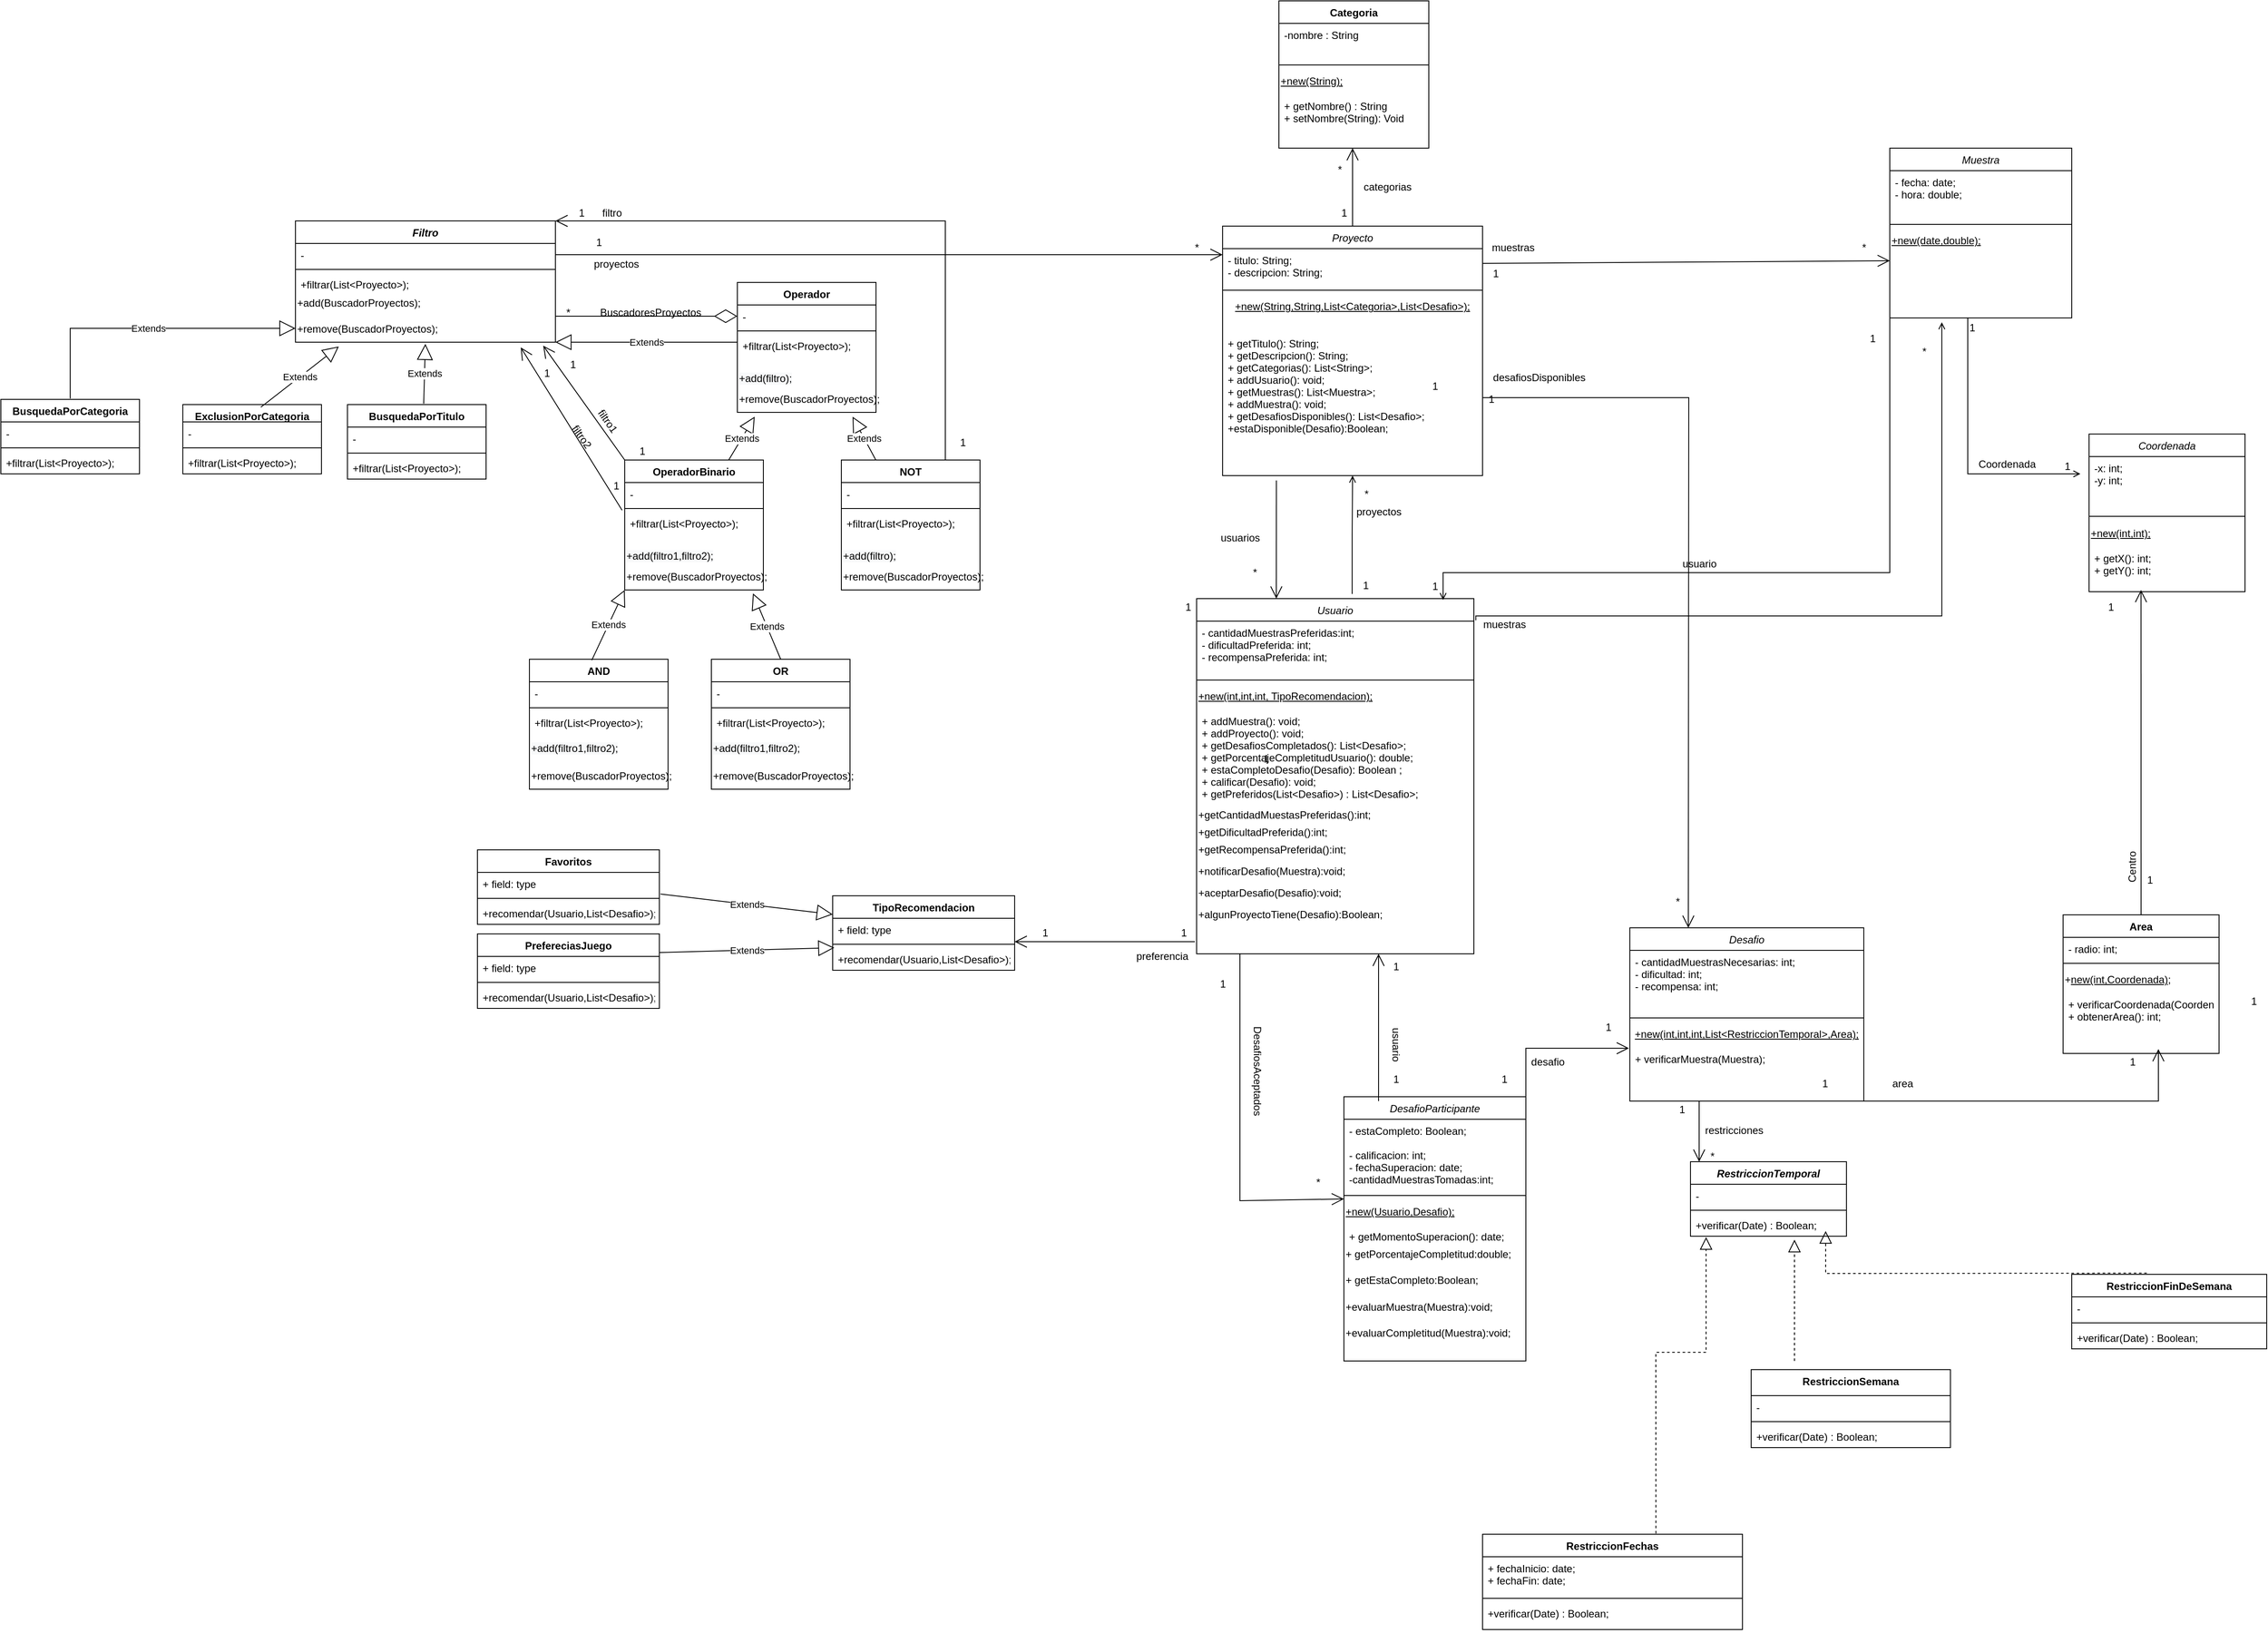 <mxfile version="20.5.1" type="github">
  <diagram id="C5RBs43oDa-KdzZeNtuy" name="Page-1">
    <mxGraphModel dx="3349" dy="1651" grid="1" gridSize="10" guides="1" tooltips="1" connect="1" arrows="1" fold="1" page="1" pageScale="1" pageWidth="827" pageHeight="1169" math="0" shadow="0">
      <root>
        <mxCell id="WIyWlLk6GJQsqaUBKTNV-0" />
        <mxCell id="WIyWlLk6GJQsqaUBKTNV-1" parent="WIyWlLk6GJQsqaUBKTNV-0" />
        <mxCell id="C-iBWe6EF-HlVLcRRVlP-46" value="Proyecto" style="swimlane;fontStyle=2;align=center;verticalAlign=top;childLayout=stackLayout;horizontal=1;startSize=26;horizontalStack=0;resizeParent=1;resizeLast=0;collapsible=1;marginBottom=0;rounded=0;shadow=0;strokeWidth=1;" parent="WIyWlLk6GJQsqaUBKTNV-1" vertex="1">
          <mxGeometry x="-460" y="110" width="300" height="288" as="geometry">
            <mxRectangle x="230" y="140" width="160" height="26" as="alternateBounds" />
          </mxGeometry>
        </mxCell>
        <mxCell id="C-iBWe6EF-HlVLcRRVlP-47" value="- titulo: String;&#xa;- descripcion: String;" style="text;align=left;verticalAlign=top;spacingLeft=4;spacingRight=4;overflow=hidden;rotatable=0;points=[[0,0.5],[1,0.5]];portConstraint=eastwest;" parent="C-iBWe6EF-HlVLcRRVlP-46" vertex="1">
          <mxGeometry y="26" width="300" height="44" as="geometry" />
        </mxCell>
        <mxCell id="C-iBWe6EF-HlVLcRRVlP-49" value="" style="line;html=1;strokeWidth=1;align=left;verticalAlign=middle;spacingTop=-1;spacingLeft=3;spacingRight=3;rotatable=0;labelPosition=right;points=[];portConstraint=eastwest;" parent="C-iBWe6EF-HlVLcRRVlP-46" vertex="1">
          <mxGeometry y="70" width="300" height="8" as="geometry" />
        </mxCell>
        <mxCell id="DPULsPO_Su2tDPqQm3Ay-0" value="&lt;u&gt;+new(String,String,List&amp;lt;Categoria&amp;gt;,List&amp;lt;Desafio&amp;gt;);&lt;/u&gt;" style="text;html=1;strokeColor=none;fillColor=none;align=center;verticalAlign=middle;whiteSpace=wrap;rounded=0;" parent="C-iBWe6EF-HlVLcRRVlP-46" vertex="1">
          <mxGeometry y="78" width="300" height="30" as="geometry" />
        </mxCell>
        <mxCell id="C-iBWe6EF-HlVLcRRVlP-50" value="&#xa;+ getTitulo(): String;&#xa;+ getDescripcion(): String;&#xa;+ getCategorias(): List&lt;String&gt;;&#xa;+ addUsuario(): void;&#xa;+ getMuestras(): List&lt;Muestra&gt;;&#xa;+ addMuestra(): void;&#xa;+ getDesafiosDisponibles(): List&lt;Desafio&gt;;&#xa;+estaDisponible(Desafio):Boolean;" style="text;align=left;verticalAlign=top;spacingLeft=4;spacingRight=4;overflow=hidden;rotatable=0;points=[[0,0.5],[1,0.5]];portConstraint=eastwest;" parent="C-iBWe6EF-HlVLcRRVlP-46" vertex="1">
          <mxGeometry y="108" width="300" height="180" as="geometry" />
        </mxCell>
        <mxCell id="C-iBWe6EF-HlVLcRRVlP-51" value="Muestra" style="swimlane;fontStyle=2;align=center;verticalAlign=top;childLayout=stackLayout;horizontal=1;startSize=26;horizontalStack=0;resizeParent=1;resizeLast=0;collapsible=1;marginBottom=0;rounded=0;shadow=0;strokeWidth=1;" parent="WIyWlLk6GJQsqaUBKTNV-1" vertex="1">
          <mxGeometry x="310" y="20" width="210" height="196" as="geometry">
            <mxRectangle x="230" y="140" width="160" height="26" as="alternateBounds" />
          </mxGeometry>
        </mxCell>
        <mxCell id="C-iBWe6EF-HlVLcRRVlP-53" value="- fecha: date;&#xa;- hora: double;" style="text;align=left;verticalAlign=top;spacingLeft=4;spacingRight=4;overflow=hidden;rotatable=0;points=[[0,0.5],[1,0.5]];portConstraint=eastwest;rounded=0;shadow=0;html=0;" parent="C-iBWe6EF-HlVLcRRVlP-51" vertex="1">
          <mxGeometry y="26" width="210" height="58" as="geometry" />
        </mxCell>
        <mxCell id="C-iBWe6EF-HlVLcRRVlP-54" value="" style="line;html=1;strokeWidth=1;align=left;verticalAlign=middle;spacingTop=-1;spacingLeft=3;spacingRight=3;rotatable=0;labelPosition=right;points=[];portConstraint=eastwest;" parent="C-iBWe6EF-HlVLcRRVlP-51" vertex="1">
          <mxGeometry y="84" width="210" height="8" as="geometry" />
        </mxCell>
        <mxCell id="MArYMECJwP_AnqwrkKXP-5" value="&lt;u&gt;+new(date,double);&lt;/u&gt;" style="text;html=1;strokeColor=none;fillColor=none;align=left;verticalAlign=middle;whiteSpace=wrap;rounded=0;" parent="C-iBWe6EF-HlVLcRRVlP-51" vertex="1">
          <mxGeometry y="92" width="210" height="30" as="geometry" />
        </mxCell>
        <mxCell id="C-iBWe6EF-HlVLcRRVlP-56" value="Usuario" style="swimlane;fontStyle=2;align=center;verticalAlign=top;childLayout=stackLayout;horizontal=1;startSize=26;horizontalStack=0;resizeParent=1;resizeLast=0;collapsible=1;marginBottom=0;rounded=0;shadow=0;strokeWidth=1;" parent="WIyWlLk6GJQsqaUBKTNV-1" vertex="1">
          <mxGeometry x="-490" y="540" width="320" height="410" as="geometry">
            <mxRectangle x="230" y="140" width="160" height="26" as="alternateBounds" />
          </mxGeometry>
        </mxCell>
        <mxCell id="C-iBWe6EF-HlVLcRRVlP-57" value="- cantidadMuestrasPreferidas:int;&#xa;- dificultadPreferida: int;&#xa;- recompensaPreferida: int;" style="text;align=left;verticalAlign=top;spacingLeft=4;spacingRight=4;overflow=hidden;rotatable=0;points=[[0,0.5],[1,0.5]];portConstraint=eastwest;" parent="C-iBWe6EF-HlVLcRRVlP-56" vertex="1">
          <mxGeometry y="26" width="320" height="64" as="geometry" />
        </mxCell>
        <mxCell id="C-iBWe6EF-HlVLcRRVlP-58" value="" style="line;html=1;strokeWidth=1;align=left;verticalAlign=middle;spacingTop=-1;spacingLeft=3;spacingRight=3;rotatable=0;labelPosition=right;points=[];portConstraint=eastwest;" parent="C-iBWe6EF-HlVLcRRVlP-56" vertex="1">
          <mxGeometry y="90" width="320" height="8" as="geometry" />
        </mxCell>
        <mxCell id="WEd_gqQz4PapV-dkW7br-0" value="&lt;div align=&quot;left&quot;&gt;&lt;u&gt;+new(int,int,int, TipoRecomendacion);&lt;/u&gt;&lt;/div&gt;" style="text;html=1;strokeColor=none;fillColor=none;align=left;verticalAlign=middle;whiteSpace=wrap;rounded=0;" parent="C-iBWe6EF-HlVLcRRVlP-56" vertex="1">
          <mxGeometry y="98" width="320" height="30" as="geometry" />
        </mxCell>
        <mxCell id="C-iBWe6EF-HlVLcRRVlP-59" value="+ addMuestra(): void;&#xa;+ addProyecto(): void;&#xa;+ getDesafiosCompletados(): List&lt;Desafio&gt;;&#xa;+ getPorcentajeCompletitudUsuario(): double;&#xa;+ estaCompletoDesafio(Desafio): Boolean ;&#xa;+ calificar(Desafio): void;&#xa;+ getPreferidos(List&lt;Desafio&gt;) : List&lt;Desafio&gt;;" style="text;align=left;verticalAlign=top;spacingLeft=4;spacingRight=4;overflow=hidden;rotatable=0;points=[[0,0.5],[1,0.5]];portConstraint=eastwest;" parent="C-iBWe6EF-HlVLcRRVlP-56" vertex="1">
          <mxGeometry y="128" width="320" height="112" as="geometry" />
        </mxCell>
        <mxCell id="WEd_gqQz4PapV-dkW7br-1" value="&lt;div align=&quot;left&quot;&gt;+getCantidadMuestasPreferidas():int;&lt;br&gt;&lt;/div&gt;" style="text;html=1;strokeColor=none;fillColor=none;align=left;verticalAlign=middle;whiteSpace=wrap;rounded=0;" parent="C-iBWe6EF-HlVLcRRVlP-56" vertex="1">
          <mxGeometry y="240" width="320" height="20" as="geometry" />
        </mxCell>
        <mxCell id="WEd_gqQz4PapV-dkW7br-2" value="&lt;div align=&quot;left&quot;&gt;+getDificultadPreferida():int;&lt;br&gt;&lt;/div&gt;" style="text;html=1;strokeColor=none;fillColor=none;align=left;verticalAlign=middle;whiteSpace=wrap;rounded=0;" parent="C-iBWe6EF-HlVLcRRVlP-56" vertex="1">
          <mxGeometry y="260" width="320" height="20" as="geometry" />
        </mxCell>
        <mxCell id="WEd_gqQz4PapV-dkW7br-3" value="&lt;div&gt;+getRecompensaPreferida():int;&lt;br&gt;&lt;/div&gt;" style="text;html=1;strokeColor=none;fillColor=none;align=left;verticalAlign=middle;whiteSpace=wrap;rounded=0;" parent="C-iBWe6EF-HlVLcRRVlP-56" vertex="1">
          <mxGeometry y="280" width="320" height="20" as="geometry" />
        </mxCell>
        <mxCell id="WEd_gqQz4PapV-dkW7br-7" value="&lt;div align=&quot;left&quot;&gt;+notificarDesafio(Muestra):void;&lt;/div&gt;" style="text;html=1;strokeColor=none;fillColor=none;align=left;verticalAlign=middle;whiteSpace=wrap;rounded=0;" parent="C-iBWe6EF-HlVLcRRVlP-56" vertex="1">
          <mxGeometry y="300" width="320" height="30" as="geometry" />
        </mxCell>
        <mxCell id="WEd_gqQz4PapV-dkW7br-8" value="&lt;div align=&quot;left&quot;&gt;+aceptarDesafio(Desafio):void;&lt;/div&gt;" style="text;html=1;strokeColor=none;fillColor=none;align=left;verticalAlign=middle;whiteSpace=wrap;rounded=0;" parent="C-iBWe6EF-HlVLcRRVlP-56" vertex="1">
          <mxGeometry y="330" width="320" height="20" as="geometry" />
        </mxCell>
        <mxCell id="WEd_gqQz4PapV-dkW7br-9" value="&lt;div align=&quot;left&quot;&gt;+algunProyectoTiene(Desafio):Boolean;&lt;/div&gt;" style="text;html=1;strokeColor=none;fillColor=none;align=left;verticalAlign=middle;whiteSpace=wrap;rounded=0;" parent="C-iBWe6EF-HlVLcRRVlP-56" vertex="1">
          <mxGeometry y="350" width="320" height="30" as="geometry" />
        </mxCell>
        <mxCell id="C-iBWe6EF-HlVLcRRVlP-60" value="Desafio" style="swimlane;fontStyle=2;align=center;verticalAlign=top;childLayout=stackLayout;horizontal=1;startSize=26;horizontalStack=0;resizeParent=1;resizeLast=0;collapsible=1;marginBottom=0;rounded=0;shadow=0;strokeWidth=1;" parent="WIyWlLk6GJQsqaUBKTNV-1" vertex="1">
          <mxGeometry x="10" y="920" width="270" height="200" as="geometry">
            <mxRectangle x="230" y="140" width="160" height="26" as="alternateBounds" />
          </mxGeometry>
        </mxCell>
        <mxCell id="C-iBWe6EF-HlVLcRRVlP-61" value="- cantidadMuestrasNecesarias: int;&#xa;- dificultad: int;&#xa;- recompensa: int;&#xa;&#xa;" style="text;align=left;verticalAlign=top;spacingLeft=4;spacingRight=4;overflow=hidden;rotatable=0;points=[[0,0.5],[1,0.5]];portConstraint=eastwest;" parent="C-iBWe6EF-HlVLcRRVlP-60" vertex="1">
          <mxGeometry y="26" width="270" height="74" as="geometry" />
        </mxCell>
        <mxCell id="C-iBWe6EF-HlVLcRRVlP-62" value="" style="line;html=1;strokeWidth=1;align=left;verticalAlign=middle;spacingTop=-1;spacingLeft=3;spacingRight=3;rotatable=0;labelPosition=right;points=[];portConstraint=eastwest;" parent="C-iBWe6EF-HlVLcRRVlP-60" vertex="1">
          <mxGeometry y="100" width="270" height="8" as="geometry" />
        </mxCell>
        <mxCell id="MArYMECJwP_AnqwrkKXP-1" value="&lt;u&gt;+new(int,int,int,List&amp;lt;RestriccionTemporal&amp;gt;,Area);&lt;/u&gt;" style="text;html=1;strokeColor=none;fillColor=none;align=center;verticalAlign=middle;whiteSpace=wrap;rounded=0;" parent="C-iBWe6EF-HlVLcRRVlP-60" vertex="1">
          <mxGeometry y="108" width="270" height="30" as="geometry" />
        </mxCell>
        <mxCell id="C-iBWe6EF-HlVLcRRVlP-63" value="+ verificarMuestra(Muestra);" style="text;align=left;verticalAlign=top;spacingLeft=4;spacingRight=4;overflow=hidden;rotatable=0;points=[[0,0.5],[1,0.5]];portConstraint=eastwest;" parent="C-iBWe6EF-HlVLcRRVlP-60" vertex="1">
          <mxGeometry y="138" width="270" height="32" as="geometry" />
        </mxCell>
        <mxCell id="C-iBWe6EF-HlVLcRRVlP-67" value="" style="endArrow=open;shadow=0;strokeWidth=1;rounded=0;endFill=1;edgeStyle=elbowEdgeStyle;elbow=vertical;exitX=0.561;exitY=-0.013;exitDx=0;exitDy=0;exitPerimeter=0;entryX=0.5;entryY=1;entryDx=0;entryDy=0;" parent="WIyWlLk6GJQsqaUBKTNV-1" source="C-iBWe6EF-HlVLcRRVlP-56" target="C-iBWe6EF-HlVLcRRVlP-46" edge="1">
          <mxGeometry x="0.5" y="41" relative="1" as="geometry">
            <mxPoint x="-310" y="459.0" as="sourcePoint" />
            <mxPoint x="-310" y="330.0" as="targetPoint" />
            <mxPoint x="-40" y="32" as="offset" />
            <Array as="points" />
          </mxGeometry>
        </mxCell>
        <mxCell id="C-iBWe6EF-HlVLcRRVlP-69" value="*" style="resizable=0;align=right;verticalAlign=bottom;labelBackgroundColor=none;fontSize=12;" parent="C-iBWe6EF-HlVLcRRVlP-67" connectable="0" vertex="1">
          <mxGeometry x="1" relative="1" as="geometry">
            <mxPoint x="20" y="30" as="offset" />
          </mxGeometry>
        </mxCell>
        <mxCell id="C-iBWe6EF-HlVLcRRVlP-70" value="usuarios" style="text;html=1;align=center;verticalAlign=middle;resizable=0;points=[];autosize=1;strokeColor=none;fillColor=none;" parent="WIyWlLk6GJQsqaUBKTNV-1" vertex="1">
          <mxGeometry x="-475" y="455" width="70" height="30" as="geometry" />
        </mxCell>
        <mxCell id="C-iBWe6EF-HlVLcRRVlP-71" value="proyectos" style="text;html=1;align=center;verticalAlign=middle;resizable=0;points=[];autosize=1;strokeColor=none;fillColor=none;" parent="WIyWlLk6GJQsqaUBKTNV-1" vertex="1">
          <mxGeometry x="-320" y="425" width="80" height="30" as="geometry" />
        </mxCell>
        <mxCell id="C-iBWe6EF-HlVLcRRVlP-75" value="*" style="text;html=1;align=center;verticalAlign=middle;resizable=0;points=[];autosize=1;strokeColor=none;fillColor=none;" parent="WIyWlLk6GJQsqaUBKTNV-1" vertex="1">
          <mxGeometry x="265" y="120" width="30" height="30" as="geometry" />
        </mxCell>
        <mxCell id="C-iBWe6EF-HlVLcRRVlP-76" value="" style="endArrow=open;shadow=0;strokeWidth=1;rounded=0;endFill=1;edgeStyle=elbowEdgeStyle;elbow=vertical;exitX=0;exitY=1;exitDx=0;exitDy=0;entryX=0.889;entryY=0.004;entryDx=0;entryDy=0;entryPerimeter=0;" parent="WIyWlLk6GJQsqaUBKTNV-1" source="C-iBWe6EF-HlVLcRRVlP-51" target="C-iBWe6EF-HlVLcRRVlP-56" edge="1">
          <mxGeometry x="0.5" y="41" relative="1" as="geometry">
            <mxPoint x="130" y="360.0" as="sourcePoint" />
            <mxPoint x="-210" y="510" as="targetPoint" />
            <mxPoint x="-40" y="32" as="offset" />
            <Array as="points">
              <mxPoint x="126" y="510" />
            </Array>
          </mxGeometry>
        </mxCell>
        <mxCell id="C-iBWe6EF-HlVLcRRVlP-79" value="Coordenada" style="swimlane;fontStyle=2;align=center;verticalAlign=top;childLayout=stackLayout;horizontal=1;startSize=26;horizontalStack=0;resizeParent=1;resizeLast=0;collapsible=1;marginBottom=0;rounded=0;shadow=0;strokeWidth=1;" parent="WIyWlLk6GJQsqaUBKTNV-1" vertex="1">
          <mxGeometry x="540" y="350" width="180" height="182" as="geometry">
            <mxRectangle x="230" y="140" width="160" height="26" as="alternateBounds" />
          </mxGeometry>
        </mxCell>
        <mxCell id="C-iBWe6EF-HlVLcRRVlP-80" value="-x: int;&#xa;-y: int;" style="text;align=left;verticalAlign=top;spacingLeft=4;spacingRight=4;overflow=hidden;rotatable=0;points=[[0,0.5],[1,0.5]];portConstraint=eastwest;" parent="C-iBWe6EF-HlVLcRRVlP-79" vertex="1">
          <mxGeometry y="26" width="180" height="64" as="geometry" />
        </mxCell>
        <mxCell id="C-iBWe6EF-HlVLcRRVlP-81" value="" style="line;html=1;strokeWidth=1;align=left;verticalAlign=middle;spacingTop=-1;spacingLeft=3;spacingRight=3;rotatable=0;labelPosition=right;points=[];portConstraint=eastwest;" parent="C-iBWe6EF-HlVLcRRVlP-79" vertex="1">
          <mxGeometry y="90" width="180" height="10" as="geometry" />
        </mxCell>
        <mxCell id="MArYMECJwP_AnqwrkKXP-4" value="&lt;u&gt;+new(int,int);&lt;/u&gt;" style="text;html=1;strokeColor=none;fillColor=none;align=left;verticalAlign=middle;whiteSpace=wrap;rounded=0;" parent="C-iBWe6EF-HlVLcRRVlP-79" vertex="1">
          <mxGeometry y="100" width="180" height="30" as="geometry" />
        </mxCell>
        <mxCell id="C-iBWe6EF-HlVLcRRVlP-82" value="+ getX(): int;&#xa;+ getY(): int;" style="text;align=left;verticalAlign=top;spacingLeft=4;spacingRight=4;overflow=hidden;rotatable=0;points=[[0,0.5],[1,0.5]];portConstraint=eastwest;" parent="C-iBWe6EF-HlVLcRRVlP-79" vertex="1">
          <mxGeometry y="130" width="180" height="52" as="geometry" />
        </mxCell>
        <mxCell id="C-iBWe6EF-HlVLcRRVlP-83" value="" style="endArrow=open;shadow=0;strokeWidth=1;rounded=0;endFill=1;edgeStyle=elbowEdgeStyle;elbow=vertical;" parent="WIyWlLk6GJQsqaUBKTNV-1" edge="1">
          <mxGeometry x="0.5" y="41" relative="1" as="geometry">
            <mxPoint x="400" y="216" as="sourcePoint" />
            <mxPoint x="530" y="396" as="targetPoint" />
            <mxPoint x="-40" y="32" as="offset" />
            <Array as="points">
              <mxPoint x="404" y="396" />
            </Array>
          </mxGeometry>
        </mxCell>
        <mxCell id="C-iBWe6EF-HlVLcRRVlP-84" value="1" style="resizable=0;align=left;verticalAlign=bottom;labelBackgroundColor=none;fontSize=12;" parent="C-iBWe6EF-HlVLcRRVlP-83" connectable="0" vertex="1">
          <mxGeometry x="-1" relative="1" as="geometry">
            <mxPoint y="20" as="offset" />
          </mxGeometry>
        </mxCell>
        <mxCell id="C-iBWe6EF-HlVLcRRVlP-85" value="1" style="resizable=0;align=right;verticalAlign=bottom;labelBackgroundColor=none;fontSize=12;" parent="C-iBWe6EF-HlVLcRRVlP-83" connectable="0" vertex="1">
          <mxGeometry x="1" relative="1" as="geometry">
            <mxPoint x="-10" as="offset" />
          </mxGeometry>
        </mxCell>
        <mxCell id="C-iBWe6EF-HlVLcRRVlP-90" value="DesafioParticipante" style="swimlane;fontStyle=2;align=center;verticalAlign=top;childLayout=stackLayout;horizontal=1;startSize=26;horizontalStack=0;resizeParent=1;resizeLast=0;collapsible=1;marginBottom=0;rounded=0;shadow=0;strokeWidth=1;" parent="WIyWlLk6GJQsqaUBKTNV-1" vertex="1">
          <mxGeometry x="-320" y="1115" width="210" height="305" as="geometry">
            <mxRectangle x="230" y="140" width="160" height="26" as="alternateBounds" />
          </mxGeometry>
        </mxCell>
        <mxCell id="C-iBWe6EF-HlVLcRRVlP-91" value="- estaCompleto: Boolean;&#xa;&#xa;- calificacion: int;&#xa;- fechaSuperacion: date;&#xa;-cantidadMuestrasTomadas:int;" style="text;align=left;verticalAlign=top;spacingLeft=4;spacingRight=4;overflow=hidden;rotatable=0;points=[[0,0.5],[1,0.5]];portConstraint=eastwest;" parent="C-iBWe6EF-HlVLcRRVlP-90" vertex="1">
          <mxGeometry y="26" width="210" height="84" as="geometry" />
        </mxCell>
        <mxCell id="C-iBWe6EF-HlVLcRRVlP-92" value="" style="line;html=1;strokeWidth=1;align=left;verticalAlign=middle;spacingTop=-1;spacingLeft=3;spacingRight=3;rotatable=0;labelPosition=right;points=[];portConstraint=eastwest;" parent="C-iBWe6EF-HlVLcRRVlP-90" vertex="1">
          <mxGeometry y="110" width="210" height="8" as="geometry" />
        </mxCell>
        <mxCell id="MArYMECJwP_AnqwrkKXP-0" value="&lt;u&gt;+new(Usuario,Desafio);&lt;/u&gt;" style="text;html=1;strokeColor=none;fillColor=none;align=left;verticalAlign=middle;whiteSpace=wrap;rounded=0;" parent="C-iBWe6EF-HlVLcRRVlP-90" vertex="1">
          <mxGeometry y="118" width="210" height="30" as="geometry" />
        </mxCell>
        <mxCell id="C-iBWe6EF-HlVLcRRVlP-93" value="+ getMomentoSuperacion(): date;" style="text;align=left;verticalAlign=top;spacingLeft=4;spacingRight=4;overflow=hidden;rotatable=0;points=[[0,0.5],[1,0.5]];portConstraint=eastwest;" parent="C-iBWe6EF-HlVLcRRVlP-90" vertex="1">
          <mxGeometry y="148" width="210" height="20" as="geometry" />
        </mxCell>
        <mxCell id="WEd_gqQz4PapV-dkW7br-18" value="+ getPorcentajeCompletitud:double;" style="text;whiteSpace=wrap;html=1;" parent="C-iBWe6EF-HlVLcRRVlP-90" vertex="1">
          <mxGeometry y="168" width="210" height="30" as="geometry" />
        </mxCell>
        <mxCell id="WEd_gqQz4PapV-dkW7br-19" value="+ getEstaCompleto:Boolean;" style="text;whiteSpace=wrap;html=1;" parent="C-iBWe6EF-HlVLcRRVlP-90" vertex="1">
          <mxGeometry y="198" width="210" height="30" as="geometry" />
        </mxCell>
        <mxCell id="WEd_gqQz4PapV-dkW7br-20" value="&lt;div align=&quot;left&quot;&gt;+evaluarMuestra(Muestra):void;&lt;/div&gt;" style="text;html=1;strokeColor=none;fillColor=none;align=left;verticalAlign=middle;whiteSpace=wrap;rounded=0;" parent="C-iBWe6EF-HlVLcRRVlP-90" vertex="1">
          <mxGeometry y="228" width="210" height="30" as="geometry" />
        </mxCell>
        <mxCell id="WEd_gqQz4PapV-dkW7br-21" value="&lt;div align=&quot;left&quot;&gt;+evaluarCompletitud(Muestra):void;&lt;/div&gt;" style="text;html=1;strokeColor=none;fillColor=none;align=left;verticalAlign=middle;whiteSpace=wrap;rounded=0;" parent="C-iBWe6EF-HlVLcRRVlP-90" vertex="1">
          <mxGeometry y="258" width="210" height="30" as="geometry" />
        </mxCell>
        <mxCell id="C-iBWe6EF-HlVLcRRVlP-95" value="" style="endArrow=open;endFill=1;endSize=12;html=1;rounded=0;entryX=0;entryY=0;entryDx=0;entryDy=0;" parent="WIyWlLk6GJQsqaUBKTNV-1" target="MArYMECJwP_AnqwrkKXP-0" edge="1">
          <mxGeometry width="160" relative="1" as="geometry">
            <mxPoint x="-440" y="950" as="sourcePoint" />
            <mxPoint x="-340" y="840" as="targetPoint" />
            <Array as="points">
              <mxPoint x="-440" y="1235" />
            </Array>
          </mxGeometry>
        </mxCell>
        <mxCell id="C-iBWe6EF-HlVLcRRVlP-97" value="*" style="text;html=1;align=center;verticalAlign=middle;resizable=0;points=[];autosize=1;strokeColor=none;fillColor=none;" parent="WIyWlLk6GJQsqaUBKTNV-1" vertex="1">
          <mxGeometry x="-365" y="1199" width="30" height="30" as="geometry" />
        </mxCell>
        <mxCell id="C-iBWe6EF-HlVLcRRVlP-98" value="1" style="text;html=1;align=center;verticalAlign=middle;resizable=0;points=[];autosize=1;strokeColor=none;fillColor=none;" parent="WIyWlLk6GJQsqaUBKTNV-1" vertex="1">
          <mxGeometry x="-425" y="710" width="30" height="30" as="geometry" />
        </mxCell>
        <mxCell id="C-iBWe6EF-HlVLcRRVlP-99" value="DesafiosAceptados" style="text;html=1;align=center;verticalAlign=middle;resizable=0;points=[];autosize=1;strokeColor=none;fillColor=none;rotation=90;flipV=0;" parent="WIyWlLk6GJQsqaUBKTNV-1" vertex="1">
          <mxGeometry x="-485" y="1070" width="130" height="30" as="geometry" />
        </mxCell>
        <mxCell id="VIOPXuwNk6nI36FWdONZ-0" value="" style="endArrow=open;endFill=1;endSize=12;html=1;rounded=0;exitX=1;exitY=0.5;exitDx=0;exitDy=0;entryX=-0.004;entryY=0.031;entryDx=0;entryDy=0;entryPerimeter=0;startArrow=none;" parent="WIyWlLk6GJQsqaUBKTNV-1" source="C-iBWe6EF-HlVLcRRVlP-90" target="C-iBWe6EF-HlVLcRRVlP-63" edge="1">
          <mxGeometry width="160" relative="1" as="geometry">
            <mxPoint x="-120" y="969.96" as="sourcePoint" />
            <mxPoint y="969.96" as="targetPoint" />
            <Array as="points">
              <mxPoint x="-110" y="1059" />
            </Array>
          </mxGeometry>
        </mxCell>
        <mxCell id="VIOPXuwNk6nI36FWdONZ-1" value="1" style="text;html=1;align=center;verticalAlign=middle;resizable=0;points=[];autosize=1;strokeColor=none;fillColor=none;" parent="WIyWlLk6GJQsqaUBKTNV-1" vertex="1">
          <mxGeometry x="-30" y="1020" width="30" height="30" as="geometry" />
        </mxCell>
        <mxCell id="brn7q9q9NZogk5MjZYks-2" value="" style="endArrow=open;shadow=0;strokeWidth=1;rounded=0;endFill=1;edgeStyle=elbowEdgeStyle;elbow=vertical;exitX=1.007;exitY=-0.016;exitDx=0;exitDy=0;exitPerimeter=0;entryX=0.286;entryY=1.048;entryDx=0;entryDy=0;entryPerimeter=0;" parent="WIyWlLk6GJQsqaUBKTNV-1" source="C-iBWe6EF-HlVLcRRVlP-57" edge="1">
          <mxGeometry x="0.5" y="41" relative="1" as="geometry">
            <mxPoint x="-80" y="485" as="sourcePoint" />
            <mxPoint x="370.06" y="220.992" as="targetPoint" />
            <mxPoint x="-40" y="32" as="offset" />
            <Array as="points">
              <mxPoint x="370" y="560" />
              <mxPoint x="320" y="600" />
            </Array>
          </mxGeometry>
        </mxCell>
        <mxCell id="brn7q9q9NZogk5MjZYks-4" value="1" style="text;html=1;align=center;verticalAlign=middle;resizable=0;points=[];autosize=1;strokeColor=none;fillColor=none;" parent="WIyWlLk6GJQsqaUBKTNV-1" vertex="1">
          <mxGeometry x="-310" y="510" width="30" height="30" as="geometry" />
        </mxCell>
        <mxCell id="brn7q9q9NZogk5MjZYks-6" value="muestras" style="text;html=1;align=center;verticalAlign=middle;resizable=0;points=[];autosize=1;strokeColor=none;fillColor=none;" parent="WIyWlLk6GJQsqaUBKTNV-1" vertex="1">
          <mxGeometry x="-170" y="555" width="70" height="30" as="geometry" />
        </mxCell>
        <mxCell id="brn7q9q9NZogk5MjZYks-7" value="usuario" style="text;html=1;align=center;verticalAlign=middle;resizable=0;points=[];autosize=1;strokeColor=none;fillColor=none;" parent="WIyWlLk6GJQsqaUBKTNV-1" vertex="1">
          <mxGeometry x="60" y="485" width="60" height="30" as="geometry" />
        </mxCell>
        <mxCell id="brn7q9q9NZogk5MjZYks-8" value="muestras" style="text;html=1;align=center;verticalAlign=middle;resizable=0;points=[];autosize=1;strokeColor=none;fillColor=none;" parent="WIyWlLk6GJQsqaUBKTNV-1" vertex="1">
          <mxGeometry x="-160" y="120" width="70" height="30" as="geometry" />
        </mxCell>
        <mxCell id="brn7q9q9NZogk5MjZYks-11" value="desafio" style="text;html=1;align=center;verticalAlign=middle;resizable=0;points=[];autosize=1;strokeColor=none;fillColor=none;" parent="WIyWlLk6GJQsqaUBKTNV-1" vertex="1">
          <mxGeometry x="-115" y="1059.96" width="60" height="30" as="geometry" />
        </mxCell>
        <mxCell id="brn7q9q9NZogk5MjZYks-13" value="Area" style="swimlane;fontStyle=1;align=center;verticalAlign=top;childLayout=stackLayout;horizontal=1;startSize=26;horizontalStack=0;resizeParent=1;resizeParentMax=0;resizeLast=0;collapsible=1;marginBottom=0;" parent="WIyWlLk6GJQsqaUBKTNV-1" vertex="1">
          <mxGeometry x="510" y="905" width="180" height="160" as="geometry" />
        </mxCell>
        <mxCell id="brn7q9q9NZogk5MjZYks-14" value="- radio: int;" style="text;strokeColor=none;fillColor=none;align=left;verticalAlign=top;spacingLeft=4;spacingRight=4;overflow=hidden;rotatable=0;points=[[0,0.5],[1,0.5]];portConstraint=eastwest;" parent="brn7q9q9NZogk5MjZYks-13" vertex="1">
          <mxGeometry y="26" width="180" height="26" as="geometry" />
        </mxCell>
        <mxCell id="brn7q9q9NZogk5MjZYks-15" value="" style="line;strokeWidth=1;fillColor=none;align=left;verticalAlign=middle;spacingTop=-1;spacingLeft=3;spacingRight=3;rotatable=0;labelPosition=right;points=[];portConstraint=eastwest;strokeColor=inherit;" parent="brn7q9q9NZogk5MjZYks-13" vertex="1">
          <mxGeometry y="52" width="180" height="8" as="geometry" />
        </mxCell>
        <mxCell id="MArYMECJwP_AnqwrkKXP-3" value="+&lt;u&gt;new(int,Coordenada)&lt;/u&gt;;" style="text;html=1;strokeColor=none;fillColor=none;align=left;verticalAlign=middle;whiteSpace=wrap;rounded=0;" parent="brn7q9q9NZogk5MjZYks-13" vertex="1">
          <mxGeometry y="60" width="180" height="30" as="geometry" />
        </mxCell>
        <mxCell id="brn7q9q9NZogk5MjZYks-16" value="+ verificarCoordenada(Coordenada): int;&#xa;+ obtenerArea(): int;" style="text;strokeColor=none;fillColor=none;align=left;verticalAlign=top;spacingLeft=4;spacingRight=4;overflow=hidden;rotatable=0;points=[[0,0.5],[1,0.5]];portConstraint=eastwest;" parent="brn7q9q9NZogk5MjZYks-13" vertex="1">
          <mxGeometry y="90" width="180" height="70" as="geometry" />
        </mxCell>
        <mxCell id="brn7q9q9NZogk5MjZYks-18" value="" style="endArrow=open;endFill=1;endSize=12;html=1;rounded=0;exitX=0.5;exitY=0;exitDx=0;exitDy=0;entryX=0.333;entryY=0.962;entryDx=0;entryDy=0;entryPerimeter=0;" parent="WIyWlLk6GJQsqaUBKTNV-1" source="brn7q9q9NZogk5MjZYks-13" target="C-iBWe6EF-HlVLcRRVlP-82" edge="1">
          <mxGeometry width="160" relative="1" as="geometry">
            <mxPoint x="513" y="880" as="sourcePoint" />
            <mxPoint x="600" y="540" as="targetPoint" />
            <Array as="points" />
          </mxGeometry>
        </mxCell>
        <mxCell id="brn7q9q9NZogk5MjZYks-21" value="1" style="text;html=1;align=center;verticalAlign=middle;resizable=0;points=[];autosize=1;strokeColor=none;fillColor=none;" parent="WIyWlLk6GJQsqaUBKTNV-1" vertex="1">
          <mxGeometry x="595" y="849.96" width="30" height="30" as="geometry" />
        </mxCell>
        <mxCell id="brn7q9q9NZogk5MjZYks-22" value="1" style="text;html=1;align=center;verticalAlign=middle;resizable=0;points=[];autosize=1;strokeColor=none;fillColor=none;" parent="WIyWlLk6GJQsqaUBKTNV-1" vertex="1">
          <mxGeometry x="550" y="535" width="30" height="30" as="geometry" />
        </mxCell>
        <mxCell id="brn7q9q9NZogk5MjZYks-23" value="Centro" style="text;html=1;align=center;verticalAlign=middle;resizable=0;points=[];autosize=1;strokeColor=none;fillColor=none;rotation=270;" parent="WIyWlLk6GJQsqaUBKTNV-1" vertex="1">
          <mxGeometry x="560" y="835" width="60" height="30" as="geometry" />
        </mxCell>
        <mxCell id="brn7q9q9NZogk5MjZYks-25" value="RestriccionFechas" style="swimlane;fontStyle=1;align=center;verticalAlign=top;childLayout=stackLayout;horizontal=1;startSize=26;horizontalStack=0;resizeParent=1;resizeParentMax=0;resizeLast=0;collapsible=1;marginBottom=0;" parent="WIyWlLk6GJQsqaUBKTNV-1" vertex="1">
          <mxGeometry x="-160" y="1620" width="300" height="110" as="geometry" />
        </mxCell>
        <mxCell id="brn7q9q9NZogk5MjZYks-26" value="+ fechaInicio: date;&#xa;+ fechaFin: date;" style="text;strokeColor=none;fillColor=none;align=left;verticalAlign=top;spacingLeft=4;spacingRight=4;overflow=hidden;rotatable=0;points=[[0,0.5],[1,0.5]];portConstraint=eastwest;" parent="brn7q9q9NZogk5MjZYks-25" vertex="1">
          <mxGeometry y="26" width="300" height="44" as="geometry" />
        </mxCell>
        <mxCell id="brn7q9q9NZogk5MjZYks-27" value="" style="line;strokeWidth=1;fillColor=none;align=left;verticalAlign=middle;spacingTop=-1;spacingLeft=3;spacingRight=3;rotatable=0;labelPosition=right;points=[];portConstraint=eastwest;strokeColor=inherit;" parent="brn7q9q9NZogk5MjZYks-25" vertex="1">
          <mxGeometry y="70" width="300" height="8" as="geometry" />
        </mxCell>
        <mxCell id="brn7q9q9NZogk5MjZYks-28" value="+verificar(Date) : Boolean;" style="text;strokeColor=none;fillColor=none;align=left;verticalAlign=top;spacingLeft=4;spacingRight=4;overflow=hidden;rotatable=0;points=[[0,0.5],[1,0.5]];portConstraint=eastwest;" parent="brn7q9q9NZogk5MjZYks-25" vertex="1">
          <mxGeometry y="78" width="300" height="32" as="geometry" />
        </mxCell>
        <mxCell id="brn7q9q9NZogk5MjZYks-36" value="*" style="text;html=1;align=center;verticalAlign=middle;resizable=0;points=[];autosize=1;strokeColor=none;fillColor=none;" parent="WIyWlLk6GJQsqaUBKTNV-1" vertex="1">
          <mxGeometry x="90" y="1169" width="30" height="30" as="geometry" />
        </mxCell>
        <mxCell id="brn7q9q9NZogk5MjZYks-39" value="Filtro" style="swimlane;fontStyle=3;align=center;verticalAlign=top;childLayout=stackLayout;horizontal=1;startSize=26;horizontalStack=0;resizeParent=1;resizeParentMax=0;resizeLast=0;collapsible=1;marginBottom=0;" parent="WIyWlLk6GJQsqaUBKTNV-1" vertex="1">
          <mxGeometry x="-1530" y="104" width="300" height="140" as="geometry" />
        </mxCell>
        <mxCell id="brn7q9q9NZogk5MjZYks-40" value="-" style="text;strokeColor=none;fillColor=none;align=left;verticalAlign=top;spacingLeft=4;spacingRight=4;overflow=hidden;rotatable=0;points=[[0,0.5],[1,0.5]];portConstraint=eastwest;" parent="brn7q9q9NZogk5MjZYks-39" vertex="1">
          <mxGeometry y="26" width="300" height="26" as="geometry" />
        </mxCell>
        <mxCell id="brn7q9q9NZogk5MjZYks-41" value="" style="line;strokeWidth=1;fillColor=none;align=left;verticalAlign=middle;spacingTop=-1;spacingLeft=3;spacingRight=3;rotatable=0;labelPosition=right;points=[];portConstraint=eastwest;strokeColor=inherit;" parent="brn7q9q9NZogk5MjZYks-39" vertex="1">
          <mxGeometry y="52" width="300" height="8" as="geometry" />
        </mxCell>
        <mxCell id="brn7q9q9NZogk5MjZYks-42" value="+filtrar(List&lt;Proyecto&gt;);" style="text;strokeColor=none;fillColor=none;align=left;verticalAlign=top;spacingLeft=4;spacingRight=4;overflow=hidden;rotatable=0;points=[[0,0.5],[1,0.5]];portConstraint=eastwest;" parent="brn7q9q9NZogk5MjZYks-39" vertex="1">
          <mxGeometry y="60" width="300" height="20" as="geometry" />
        </mxCell>
        <mxCell id="MArYMECJwP_AnqwrkKXP-23" value="+add(BuscadorProyectos);" style="text;html=1;strokeColor=none;fillColor=none;align=left;verticalAlign=middle;whiteSpace=wrap;rounded=0;" parent="brn7q9q9NZogk5MjZYks-39" vertex="1">
          <mxGeometry y="80" width="300" height="30" as="geometry" />
        </mxCell>
        <mxCell id="MArYMECJwP_AnqwrkKXP-24" value="+remove(BuscadorProyectos);" style="text;html=1;strokeColor=none;fillColor=none;align=left;verticalAlign=middle;whiteSpace=wrap;rounded=0;" parent="brn7q9q9NZogk5MjZYks-39" vertex="1">
          <mxGeometry y="110" width="300" height="30" as="geometry" />
        </mxCell>
        <mxCell id="brn7q9q9NZogk5MjZYks-43" value="" style="endArrow=open;endFill=1;endSize=12;html=1;rounded=0;exitX=1;exitY=0.5;exitDx=0;exitDy=0;" parent="WIyWlLk6GJQsqaUBKTNV-1" source="brn7q9q9NZogk5MjZYks-40" edge="1">
          <mxGeometry width="160" relative="1" as="geometry">
            <mxPoint x="-790" y="151" as="sourcePoint" />
            <mxPoint x="-460" y="143" as="targetPoint" />
          </mxGeometry>
        </mxCell>
        <mxCell id="brn7q9q9NZogk5MjZYks-44" value="*" style="text;html=1;align=center;verticalAlign=middle;resizable=0;points=[];autosize=1;strokeColor=none;fillColor=none;" parent="WIyWlLk6GJQsqaUBKTNV-1" vertex="1">
          <mxGeometry x="-505" y="120" width="30" height="30" as="geometry" />
        </mxCell>
        <mxCell id="brn7q9q9NZogk5MjZYks-47" value="proyectos" style="text;html=1;align=center;verticalAlign=middle;resizable=0;points=[];autosize=1;strokeColor=none;fillColor=none;" parent="WIyWlLk6GJQsqaUBKTNV-1" vertex="1">
          <mxGeometry x="-1200" y="139" width="80" height="30" as="geometry" />
        </mxCell>
        <mxCell id="_5oM8xuJSvprWKQfW04t-0" value="Favoritos" style="swimlane;fontStyle=1;align=center;verticalAlign=top;childLayout=stackLayout;horizontal=1;startSize=26;horizontalStack=0;resizeParent=1;resizeParentMax=0;resizeLast=0;collapsible=1;marginBottom=0;" parent="WIyWlLk6GJQsqaUBKTNV-1" vertex="1">
          <mxGeometry x="-1320" y="830" width="210" height="86" as="geometry" />
        </mxCell>
        <mxCell id="_5oM8xuJSvprWKQfW04t-1" value="+ field: type" style="text;strokeColor=none;fillColor=none;align=left;verticalAlign=top;spacingLeft=4;spacingRight=4;overflow=hidden;rotatable=0;points=[[0,0.5],[1,0.5]];portConstraint=eastwest;" parent="_5oM8xuJSvprWKQfW04t-0" vertex="1">
          <mxGeometry y="26" width="210" height="26" as="geometry" />
        </mxCell>
        <mxCell id="_5oM8xuJSvprWKQfW04t-2" value="" style="line;strokeWidth=1;fillColor=none;align=left;verticalAlign=middle;spacingTop=-1;spacingLeft=3;spacingRight=3;rotatable=0;labelPosition=right;points=[];portConstraint=eastwest;strokeColor=inherit;" parent="_5oM8xuJSvprWKQfW04t-0" vertex="1">
          <mxGeometry y="52" width="210" height="8" as="geometry" />
        </mxCell>
        <mxCell id="_5oM8xuJSvprWKQfW04t-3" value="+recomendar(Usuario,List&lt;Desafio&gt;);" style="text;strokeColor=none;fillColor=none;align=left;verticalAlign=top;spacingLeft=4;spacingRight=4;overflow=hidden;rotatable=0;points=[[0,0.5],[1,0.5]];portConstraint=eastwest;" parent="_5oM8xuJSvprWKQfW04t-0" vertex="1">
          <mxGeometry y="60" width="210" height="26" as="geometry" />
        </mxCell>
        <mxCell id="_5oM8xuJSvprWKQfW04t-4" value="PrefereciasJuego" style="swimlane;fontStyle=1;align=center;verticalAlign=top;childLayout=stackLayout;horizontal=1;startSize=26;horizontalStack=0;resizeParent=1;resizeParentMax=0;resizeLast=0;collapsible=1;marginBottom=0;" parent="WIyWlLk6GJQsqaUBKTNV-1" vertex="1">
          <mxGeometry x="-1320" y="927" width="210" height="86" as="geometry" />
        </mxCell>
        <mxCell id="_5oM8xuJSvprWKQfW04t-5" value="+ field: type" style="text;strokeColor=none;fillColor=none;align=left;verticalAlign=top;spacingLeft=4;spacingRight=4;overflow=hidden;rotatable=0;points=[[0,0.5],[1,0.5]];portConstraint=eastwest;" parent="_5oM8xuJSvprWKQfW04t-4" vertex="1">
          <mxGeometry y="26" width="210" height="26" as="geometry" />
        </mxCell>
        <mxCell id="_5oM8xuJSvprWKQfW04t-6" value="" style="line;strokeWidth=1;fillColor=none;align=left;verticalAlign=middle;spacingTop=-1;spacingLeft=3;spacingRight=3;rotatable=0;labelPosition=right;points=[];portConstraint=eastwest;strokeColor=inherit;" parent="_5oM8xuJSvprWKQfW04t-4" vertex="1">
          <mxGeometry y="52" width="210" height="8" as="geometry" />
        </mxCell>
        <mxCell id="_5oM8xuJSvprWKQfW04t-7" value="+recomendar(Usuario,List&lt;Desafio&gt;);" style="text;strokeColor=none;fillColor=none;align=left;verticalAlign=top;spacingLeft=4;spacingRight=4;overflow=hidden;rotatable=0;points=[[0,0.5],[1,0.5]];portConstraint=eastwest;" parent="_5oM8xuJSvprWKQfW04t-4" vertex="1">
          <mxGeometry y="60" width="210" height="26" as="geometry" />
        </mxCell>
        <mxCell id="_5oM8xuJSvprWKQfW04t-8" value="TipoRecomendacion" style="swimlane;fontStyle=1;align=center;verticalAlign=top;childLayout=stackLayout;horizontal=1;startSize=26;horizontalStack=0;resizeParent=1;resizeParentMax=0;resizeLast=0;collapsible=1;marginBottom=0;" parent="WIyWlLk6GJQsqaUBKTNV-1" vertex="1">
          <mxGeometry x="-910" y="883" width="210" height="86" as="geometry" />
        </mxCell>
        <mxCell id="_5oM8xuJSvprWKQfW04t-9" value="+ field: type" style="text;strokeColor=none;fillColor=none;align=left;verticalAlign=top;spacingLeft=4;spacingRight=4;overflow=hidden;rotatable=0;points=[[0,0.5],[1,0.5]];portConstraint=eastwest;" parent="_5oM8xuJSvprWKQfW04t-8" vertex="1">
          <mxGeometry y="26" width="210" height="26" as="geometry" />
        </mxCell>
        <mxCell id="_5oM8xuJSvprWKQfW04t-10" value="" style="line;strokeWidth=1;fillColor=none;align=left;verticalAlign=middle;spacingTop=-1;spacingLeft=3;spacingRight=3;rotatable=0;labelPosition=right;points=[];portConstraint=eastwest;strokeColor=inherit;" parent="_5oM8xuJSvprWKQfW04t-8" vertex="1">
          <mxGeometry y="52" width="210" height="8" as="geometry" />
        </mxCell>
        <mxCell id="_5oM8xuJSvprWKQfW04t-11" value="+recomendar(Usuario,List&lt;Desafio&gt;);" style="text;strokeColor=none;fillColor=none;align=left;verticalAlign=top;spacingLeft=4;spacingRight=4;overflow=hidden;rotatable=0;points=[[0,0.5],[1,0.5]];portConstraint=eastwest;" parent="_5oM8xuJSvprWKQfW04t-8" vertex="1">
          <mxGeometry y="60" width="210" height="26" as="geometry" />
        </mxCell>
        <mxCell id="_5oM8xuJSvprWKQfW04t-19" value="" style="endArrow=open;endFill=1;endSize=12;html=1;rounded=0;exitX=0.975;exitY=-0.067;exitDx=0;exitDy=0;exitPerimeter=0;" parent="WIyWlLk6GJQsqaUBKTNV-1" source="_5oM8xuJSvprWKQfW04t-29" edge="1">
          <mxGeometry width="160" relative="1" as="geometry">
            <mxPoint x="-490" y="940" as="sourcePoint" />
            <mxPoint x="-700" y="936" as="targetPoint" />
          </mxGeometry>
        </mxCell>
        <mxCell id="_5oM8xuJSvprWKQfW04t-22" value="Extends" style="endArrow=block;endSize=16;endFill=0;html=1;rounded=0;exitX=1.006;exitY=0.962;exitDx=0;exitDy=0;exitPerimeter=0;entryX=0;entryY=0.25;entryDx=0;entryDy=0;" parent="WIyWlLk6GJQsqaUBKTNV-1" source="_5oM8xuJSvprWKQfW04t-1" target="_5oM8xuJSvprWKQfW04t-8" edge="1">
          <mxGeometry width="160" relative="1" as="geometry">
            <mxPoint x="-1000" y="897" as="sourcePoint" />
            <mxPoint x="-971.8" y="884.04" as="targetPoint" />
          </mxGeometry>
        </mxCell>
        <mxCell id="_5oM8xuJSvprWKQfW04t-23" value="Extends" style="endArrow=block;endSize=16;endFill=0;html=1;rounded=0;exitX=1;exitY=0.25;exitDx=0;exitDy=0;entryX=0.009;entryY=0;entryDx=0;entryDy=0;entryPerimeter=0;" parent="WIyWlLk6GJQsqaUBKTNV-1" source="_5oM8xuJSvprWKQfW04t-4" target="_5oM8xuJSvprWKQfW04t-11" edge="1">
          <mxGeometry width="160" relative="1" as="geometry">
            <mxPoint x="-1000" y="897" as="sourcePoint" />
            <mxPoint x="-970" y="945" as="targetPoint" />
          </mxGeometry>
        </mxCell>
        <mxCell id="_5oM8xuJSvprWKQfW04t-24" value="1" style="text;html=1;align=center;verticalAlign=middle;resizable=0;points=[];autosize=1;strokeColor=none;fillColor=none;" parent="WIyWlLk6GJQsqaUBKTNV-1" vertex="1">
          <mxGeometry x="-515" y="535" width="30" height="30" as="geometry" />
        </mxCell>
        <mxCell id="_5oM8xuJSvprWKQfW04t-27" value="1" style="text;html=1;align=center;verticalAlign=middle;resizable=0;points=[];autosize=1;strokeColor=none;fillColor=none;" parent="WIyWlLk6GJQsqaUBKTNV-1" vertex="1">
          <mxGeometry x="-680" y="911" width="30" height="30" as="geometry" />
        </mxCell>
        <mxCell id="_5oM8xuJSvprWKQfW04t-29" value="preferencia" style="text;html=1;align=center;verticalAlign=middle;resizable=0;points=[];autosize=1;strokeColor=none;fillColor=none;" parent="WIyWlLk6GJQsqaUBKTNV-1" vertex="1">
          <mxGeometry x="-570" y="938" width="80" height="30" as="geometry" />
        </mxCell>
        <mxCell id="_Fq-GKmT_b9NVkXiLpo_-6" value="Categoria" style="swimlane;fontStyle=1;align=center;verticalAlign=top;childLayout=stackLayout;horizontal=1;startSize=26;horizontalStack=0;resizeParent=1;resizeParentMax=0;resizeLast=0;collapsible=1;marginBottom=0;" parent="WIyWlLk6GJQsqaUBKTNV-1" vertex="1">
          <mxGeometry x="-395" y="-150" width="173" height="170" as="geometry" />
        </mxCell>
        <mxCell id="_Fq-GKmT_b9NVkXiLpo_-7" value="-nombre : String&#xa;" style="text;strokeColor=none;fillColor=none;align=left;verticalAlign=top;spacingLeft=4;spacingRight=4;overflow=hidden;rotatable=0;points=[[0,0.5],[1,0.5]];portConstraint=eastwest;" parent="_Fq-GKmT_b9NVkXiLpo_-6" vertex="1">
          <mxGeometry y="26" width="173" height="44" as="geometry" />
        </mxCell>
        <mxCell id="_Fq-GKmT_b9NVkXiLpo_-8" value="" style="line;strokeWidth=1;fillColor=none;align=left;verticalAlign=middle;spacingTop=-1;spacingLeft=3;spacingRight=3;rotatable=0;labelPosition=right;points=[];portConstraint=eastwest;strokeColor=inherit;" parent="_Fq-GKmT_b9NVkXiLpo_-6" vertex="1">
          <mxGeometry y="70" width="173" height="8" as="geometry" />
        </mxCell>
        <mxCell id="MArYMECJwP_AnqwrkKXP-6" value="&lt;u&gt;+new(String);&lt;/u&gt;" style="text;html=1;strokeColor=none;fillColor=none;align=left;verticalAlign=middle;whiteSpace=wrap;rounded=0;" parent="_Fq-GKmT_b9NVkXiLpo_-6" vertex="1">
          <mxGeometry y="78" width="173" height="30" as="geometry" />
        </mxCell>
        <mxCell id="_Fq-GKmT_b9NVkXiLpo_-9" value="+ getNombre() : String&#xa;+ setNombre(String): Void" style="text;strokeColor=none;fillColor=none;align=left;verticalAlign=top;spacingLeft=4;spacingRight=4;overflow=hidden;rotatable=0;points=[[0,0.5],[1,0.5]];portConstraint=eastwest;" parent="_Fq-GKmT_b9NVkXiLpo_-6" vertex="1">
          <mxGeometry y="108" width="173" height="62" as="geometry" />
        </mxCell>
        <mxCell id="_Fq-GKmT_b9NVkXiLpo_-10" value="" style="endArrow=open;endFill=1;endSize=12;html=1;rounded=0;exitX=0.5;exitY=0;exitDx=0;exitDy=0;" parent="WIyWlLk6GJQsqaUBKTNV-1" source="C-iBWe6EF-HlVLcRRVlP-46" edge="1">
          <mxGeometry width="160" relative="1" as="geometry">
            <mxPoint x="-385" y="100" as="sourcePoint" />
            <mxPoint x="-310" y="20" as="targetPoint" />
          </mxGeometry>
        </mxCell>
        <mxCell id="_Fq-GKmT_b9NVkXiLpo_-11" value="*" style="text;html=1;align=center;verticalAlign=middle;resizable=0;points=[];autosize=1;strokeColor=none;fillColor=none;" parent="WIyWlLk6GJQsqaUBKTNV-1" vertex="1">
          <mxGeometry x="-340" y="30" width="30" height="30" as="geometry" />
        </mxCell>
        <mxCell id="_Fq-GKmT_b9NVkXiLpo_-12" value="1" style="text;html=1;align=center;verticalAlign=middle;resizable=0;points=[];autosize=1;strokeColor=none;fillColor=none;" parent="WIyWlLk6GJQsqaUBKTNV-1" vertex="1">
          <mxGeometry x="-335" y="80" width="30" height="30" as="geometry" />
        </mxCell>
        <mxCell id="_Fq-GKmT_b9NVkXiLpo_-13" value="categorias" style="text;html=1;align=center;verticalAlign=middle;resizable=0;points=[];autosize=1;strokeColor=none;fillColor=none;" parent="WIyWlLk6GJQsqaUBKTNV-1" vertex="1">
          <mxGeometry x="-310" y="50" width="80" height="30" as="geometry" />
        </mxCell>
        <mxCell id="_Fq-GKmT_b9NVkXiLpo_-22" value="RestriccionTemporal" style="swimlane;fontStyle=3;align=center;verticalAlign=top;childLayout=stackLayout;horizontal=1;startSize=26;horizontalStack=0;resizeParent=1;resizeParentMax=0;resizeLast=0;collapsible=1;marginBottom=0;" parent="WIyWlLk6GJQsqaUBKTNV-1" vertex="1">
          <mxGeometry x="80" y="1190" width="180" height="86" as="geometry" />
        </mxCell>
        <mxCell id="_Fq-GKmT_b9NVkXiLpo_-23" value="-" style="text;strokeColor=none;fillColor=none;align=left;verticalAlign=top;spacingLeft=4;spacingRight=4;overflow=hidden;rotatable=0;points=[[0,0.5],[1,0.5]];portConstraint=eastwest;" parent="_Fq-GKmT_b9NVkXiLpo_-22" vertex="1">
          <mxGeometry y="26" width="180" height="26" as="geometry" />
        </mxCell>
        <mxCell id="_Fq-GKmT_b9NVkXiLpo_-24" value="" style="line;strokeWidth=1;fillColor=none;align=left;verticalAlign=middle;spacingTop=-1;spacingLeft=3;spacingRight=3;rotatable=0;labelPosition=right;points=[];portConstraint=eastwest;strokeColor=inherit;" parent="_Fq-GKmT_b9NVkXiLpo_-22" vertex="1">
          <mxGeometry y="52" width="180" height="8" as="geometry" />
        </mxCell>
        <mxCell id="_Fq-GKmT_b9NVkXiLpo_-25" value="+verificar(Date) : Boolean;" style="text;strokeColor=none;fillColor=none;align=left;verticalAlign=top;spacingLeft=4;spacingRight=4;overflow=hidden;rotatable=0;points=[[0,0.5],[1,0.5]];portConstraint=eastwest;" parent="_Fq-GKmT_b9NVkXiLpo_-22" vertex="1">
          <mxGeometry y="60" width="180" height="26" as="geometry" />
        </mxCell>
        <mxCell id="_Fq-GKmT_b9NVkXiLpo_-26" value="" style="endArrow=block;dashed=1;endFill=0;endSize=12;html=1;rounded=0;exitX=0.667;exitY=-0.008;exitDx=0;exitDy=0;exitPerimeter=0;entryX=0.1;entryY=1.038;entryDx=0;entryDy=0;entryPerimeter=0;" parent="WIyWlLk6GJQsqaUBKTNV-1" source="brn7q9q9NZogk5MjZYks-25" target="_Fq-GKmT_b9NVkXiLpo_-25" edge="1">
          <mxGeometry width="160" relative="1" as="geometry">
            <mxPoint x="-70" y="1280" as="sourcePoint" />
            <mxPoint x="40" y="1280" as="targetPoint" />
            <Array as="points">
              <mxPoint x="40" y="1410" />
              <mxPoint x="98" y="1410" />
            </Array>
          </mxGeometry>
        </mxCell>
        <mxCell id="_Fq-GKmT_b9NVkXiLpo_-27" value="" style="endArrow=open;endFill=1;endSize=12;html=1;rounded=0;" parent="WIyWlLk6GJQsqaUBKTNV-1" edge="1">
          <mxGeometry width="160" relative="1" as="geometry">
            <mxPoint x="90" y="1120" as="sourcePoint" />
            <mxPoint x="90" y="1190" as="targetPoint" />
          </mxGeometry>
        </mxCell>
        <mxCell id="_Fq-GKmT_b9NVkXiLpo_-32" value="RestriccionSemana" style="swimlane;fontStyle=1;align=center;verticalAlign=top;childLayout=stackLayout;horizontal=1;startSize=30;horizontalStack=0;resizeParent=1;resizeParentMax=0;resizeLast=0;collapsible=1;marginBottom=0;" parent="WIyWlLk6GJQsqaUBKTNV-1" vertex="1">
          <mxGeometry x="150" y="1430" width="230" height="90" as="geometry" />
        </mxCell>
        <mxCell id="_Fq-GKmT_b9NVkXiLpo_-33" value="-" style="text;strokeColor=none;fillColor=none;align=left;verticalAlign=top;spacingLeft=4;spacingRight=4;overflow=hidden;rotatable=0;points=[[0,0.5],[1,0.5]];portConstraint=eastwest;" parent="_Fq-GKmT_b9NVkXiLpo_-32" vertex="1">
          <mxGeometry y="30" width="230" height="26" as="geometry" />
        </mxCell>
        <mxCell id="_Fq-GKmT_b9NVkXiLpo_-34" value="" style="line;strokeWidth=1;fillColor=none;align=left;verticalAlign=middle;spacingTop=-1;spacingLeft=3;spacingRight=3;rotatable=0;labelPosition=right;points=[];portConstraint=eastwest;strokeColor=inherit;" parent="_Fq-GKmT_b9NVkXiLpo_-32" vertex="1">
          <mxGeometry y="56" width="230" height="8" as="geometry" />
        </mxCell>
        <mxCell id="_Fq-GKmT_b9NVkXiLpo_-35" value="+verificar(Date) : Boolean;" style="text;strokeColor=none;fillColor=none;align=left;verticalAlign=top;spacingLeft=4;spacingRight=4;overflow=hidden;rotatable=0;points=[[0,0.5],[1,0.5]];portConstraint=eastwest;" parent="_Fq-GKmT_b9NVkXiLpo_-32" vertex="1">
          <mxGeometry y="64" width="230" height="26" as="geometry" />
        </mxCell>
        <mxCell id="_Fq-GKmT_b9NVkXiLpo_-36" value="" style="endArrow=block;dashed=1;endFill=0;endSize=12;html=1;rounded=0;" parent="WIyWlLk6GJQsqaUBKTNV-1" edge="1">
          <mxGeometry width="160" relative="1" as="geometry">
            <mxPoint x="200" y="1420" as="sourcePoint" />
            <mxPoint x="200" y="1280" as="targetPoint" />
          </mxGeometry>
        </mxCell>
        <mxCell id="_Fq-GKmT_b9NVkXiLpo_-37" value="RestriccionFinDeSemana" style="swimlane;fontStyle=1;align=center;verticalAlign=top;childLayout=stackLayout;horizontal=1;startSize=26;horizontalStack=0;resizeParent=1;resizeParentMax=0;resizeLast=0;collapsible=1;marginBottom=0;" parent="WIyWlLk6GJQsqaUBKTNV-1" vertex="1">
          <mxGeometry x="520" y="1320" width="225" height="86" as="geometry" />
        </mxCell>
        <mxCell id="_Fq-GKmT_b9NVkXiLpo_-38" value="-" style="text;strokeColor=none;fillColor=none;align=left;verticalAlign=top;spacingLeft=4;spacingRight=4;overflow=hidden;rotatable=0;points=[[0,0.5],[1,0.5]];portConstraint=eastwest;" parent="_Fq-GKmT_b9NVkXiLpo_-37" vertex="1">
          <mxGeometry y="26" width="225" height="26" as="geometry" />
        </mxCell>
        <mxCell id="_Fq-GKmT_b9NVkXiLpo_-39" value="" style="line;strokeWidth=1;fillColor=none;align=left;verticalAlign=middle;spacingTop=-1;spacingLeft=3;spacingRight=3;rotatable=0;labelPosition=right;points=[];portConstraint=eastwest;strokeColor=inherit;" parent="_Fq-GKmT_b9NVkXiLpo_-37" vertex="1">
          <mxGeometry y="52" width="225" height="8" as="geometry" />
        </mxCell>
        <mxCell id="_Fq-GKmT_b9NVkXiLpo_-40" value="+verificar(Date) : Boolean;" style="text;strokeColor=none;fillColor=none;align=left;verticalAlign=top;spacingLeft=4;spacingRight=4;overflow=hidden;rotatable=0;points=[[0,0.5],[1,0.5]];portConstraint=eastwest;" parent="_Fq-GKmT_b9NVkXiLpo_-37" vertex="1">
          <mxGeometry y="60" width="225" height="26" as="geometry" />
        </mxCell>
        <mxCell id="_Fq-GKmT_b9NVkXiLpo_-41" value="" style="endArrow=block;dashed=1;endFill=0;endSize=12;html=1;rounded=0;exitX=0.385;exitY=-0.016;exitDx=0;exitDy=0;exitPerimeter=0;" parent="WIyWlLk6GJQsqaUBKTNV-1" source="_Fq-GKmT_b9NVkXiLpo_-37" edge="1">
          <mxGeometry width="160" relative="1" as="geometry">
            <mxPoint x="100" y="1320" as="sourcePoint" />
            <mxPoint x="236" y="1270" as="targetPoint" />
            <Array as="points">
              <mxPoint x="236" y="1319" />
            </Array>
          </mxGeometry>
        </mxCell>
        <mxCell id="p6YSRKwi16wKpxuKR68C-1" value="" style="endArrow=open;endFill=1;endSize=12;html=1;rounded=0;entryX=0.25;entryY=0;entryDx=0;entryDy=0;" parent="WIyWlLk6GJQsqaUBKTNV-1" source="C-iBWe6EF-HlVLcRRVlP-50" target="C-iBWe6EF-HlVLcRRVlP-60" edge="1">
          <mxGeometry width="160" relative="1" as="geometry">
            <mxPoint x="-120" y="560" as="sourcePoint" />
            <mxPoint x="40" y="560" as="targetPoint" />
            <Array as="points">
              <mxPoint x="78" y="308" />
            </Array>
          </mxGeometry>
        </mxCell>
        <mxCell id="p6YSRKwi16wKpxuKR68C-2" value="1" style="text;html=1;align=center;verticalAlign=middle;resizable=0;points=[];autosize=1;strokeColor=none;fillColor=none;" parent="WIyWlLk6GJQsqaUBKTNV-1" vertex="1">
          <mxGeometry x="-230" y="280" width="30" height="30" as="geometry" />
        </mxCell>
        <mxCell id="p6YSRKwi16wKpxuKR68C-3" value="*" style="text;html=1;align=center;verticalAlign=middle;resizable=0;points=[];autosize=1;strokeColor=none;fillColor=none;" parent="WIyWlLk6GJQsqaUBKTNV-1" vertex="1">
          <mxGeometry x="50" y="875" width="30" height="30" as="geometry" />
        </mxCell>
        <mxCell id="p6YSRKwi16wKpxuKR68C-4" value="desafiosDisponibles" style="text;html=1;align=center;verticalAlign=middle;resizable=0;points=[];autosize=1;strokeColor=none;fillColor=none;" parent="WIyWlLk6GJQsqaUBKTNV-1" vertex="1">
          <mxGeometry x="-160" y="270" width="130" height="30" as="geometry" />
        </mxCell>
        <mxCell id="DPULsPO_Su2tDPqQm3Ay-1" value="" style="endArrow=open;endFill=1;endSize=12;html=1;rounded=0;exitX=0.5;exitY=0;exitDx=0;exitDy=0;" parent="WIyWlLk6GJQsqaUBKTNV-1" edge="1">
          <mxGeometry width="160" relative="1" as="geometry">
            <mxPoint x="-160" y="153" as="sourcePoint" />
            <mxPoint x="310" y="150" as="targetPoint" />
          </mxGeometry>
        </mxCell>
        <mxCell id="VIOPXuwNk6nI36FWdONZ-2" value="1" style="text;html=1;align=center;verticalAlign=middle;resizable=0;points=[];autosize=1;strokeColor=none;fillColor=none;" parent="WIyWlLk6GJQsqaUBKTNV-1" vertex="1">
          <mxGeometry x="-150" y="1080" width="30" height="30" as="geometry" />
        </mxCell>
        <mxCell id="DPULsPO_Su2tDPqQm3Ay-4" value="" style="endArrow=open;endFill=1;endSize=12;html=1;rounded=0;exitX=0.207;exitY=1.031;exitDx=0;exitDy=0;exitPerimeter=0;" parent="WIyWlLk6GJQsqaUBKTNV-1" source="C-iBWe6EF-HlVLcRRVlP-50" edge="1">
          <mxGeometry width="160" relative="1" as="geometry">
            <mxPoint x="-705" y="442.674" as="sourcePoint" />
            <mxPoint x="-398" y="540" as="targetPoint" />
          </mxGeometry>
        </mxCell>
        <mxCell id="DPULsPO_Su2tDPqQm3Ay-5" value="*" style="text;html=1;strokeColor=none;fillColor=none;align=center;verticalAlign=middle;whiteSpace=wrap;rounded=0;" parent="WIyWlLk6GJQsqaUBKTNV-1" vertex="1">
          <mxGeometry x="-440" y="490" width="35" height="40" as="geometry" />
        </mxCell>
        <mxCell id="DPULsPO_Su2tDPqQm3Ay-8" value="*" style="text;html=1;strokeColor=none;fillColor=none;align=center;verticalAlign=middle;whiteSpace=wrap;rounded=0;" parent="WIyWlLk6GJQsqaUBKTNV-1" vertex="1">
          <mxGeometry x="320" y="240" width="60" height="30" as="geometry" />
        </mxCell>
        <mxCell id="BHYKi9XaOZ1A1sG_hEQj-0" value="1" style="text;html=1;align=center;verticalAlign=middle;resizable=0;points=[];autosize=1;strokeColor=none;fillColor=none;" parent="WIyWlLk6GJQsqaUBKTNV-1" vertex="1">
          <mxGeometry x="-165" y="295" width="30" height="30" as="geometry" />
        </mxCell>
        <mxCell id="BHYKi9XaOZ1A1sG_hEQj-1" value="1" style="text;html=1;align=center;verticalAlign=middle;resizable=0;points=[];autosize=1;strokeColor=none;fillColor=none;" parent="WIyWlLk6GJQsqaUBKTNV-1" vertex="1">
          <mxGeometry x="-230" y="511" width="30" height="30" as="geometry" />
        </mxCell>
        <mxCell id="BHYKi9XaOZ1A1sG_hEQj-3" value="1" style="text;html=1;align=center;verticalAlign=middle;resizable=0;points=[];autosize=1;strokeColor=none;fillColor=none;" parent="WIyWlLk6GJQsqaUBKTNV-1" vertex="1">
          <mxGeometry x="275" y="225" width="30" height="30" as="geometry" />
        </mxCell>
        <mxCell id="BHYKi9XaOZ1A1sG_hEQj-4" value="1" style="text;html=1;align=center;verticalAlign=middle;resizable=0;points=[];autosize=1;strokeColor=none;fillColor=none;" parent="WIyWlLk6GJQsqaUBKTNV-1" vertex="1">
          <mxGeometry x="-160" y="150" width="30" height="30" as="geometry" />
        </mxCell>
        <mxCell id="BHYKi9XaOZ1A1sG_hEQj-5" value="1" style="text;html=1;align=center;verticalAlign=middle;resizable=0;points=[];autosize=1;strokeColor=none;fillColor=none;" parent="WIyWlLk6GJQsqaUBKTNV-1" vertex="1">
          <mxGeometry x="-1195" y="114" width="30" height="30" as="geometry" />
        </mxCell>
        <mxCell id="BHYKi9XaOZ1A1sG_hEQj-6" value="1" style="text;html=1;align=center;verticalAlign=middle;resizable=0;points=[];autosize=1;strokeColor=none;fillColor=none;" parent="WIyWlLk6GJQsqaUBKTNV-1" vertex="1">
          <mxGeometry x="-520" y="911" width="30" height="30" as="geometry" />
        </mxCell>
        <mxCell id="BHYKi9XaOZ1A1sG_hEQj-7" value="1" style="text;html=1;align=center;verticalAlign=middle;resizable=0;points=[];autosize=1;strokeColor=none;fillColor=none;" parent="WIyWlLk6GJQsqaUBKTNV-1" vertex="1">
          <mxGeometry x="-475" y="970" width="30" height="30" as="geometry" />
        </mxCell>
        <mxCell id="BHYKi9XaOZ1A1sG_hEQj-8" value="1" style="text;html=1;align=center;verticalAlign=middle;resizable=0;points=[];autosize=1;strokeColor=none;fillColor=none;" parent="WIyWlLk6GJQsqaUBKTNV-1" vertex="1">
          <mxGeometry x="55" y="1115" width="30" height="30" as="geometry" />
        </mxCell>
        <mxCell id="BHYKi9XaOZ1A1sG_hEQj-9" value="restricciones" style="text;html=1;align=center;verticalAlign=middle;resizable=0;points=[];autosize=1;strokeColor=none;fillColor=none;" parent="WIyWlLk6GJQsqaUBKTNV-1" vertex="1">
          <mxGeometry x="85" y="1139" width="90" height="30" as="geometry" />
        </mxCell>
        <mxCell id="BHYKi9XaOZ1A1sG_hEQj-13" value="Coordenada" style="text;html=1;align=center;verticalAlign=middle;resizable=0;points=[];autosize=1;strokeColor=none;fillColor=none;" parent="WIyWlLk6GJQsqaUBKTNV-1" vertex="1">
          <mxGeometry x="400" y="370" width="90" height="30" as="geometry" />
        </mxCell>
        <mxCell id="WEd_gqQz4PapV-dkW7br-13" value="" style="endArrow=open;endFill=1;endSize=12;html=1;rounded=0;startArrow=none;" parent="WIyWlLk6GJQsqaUBKTNV-1" edge="1">
          <mxGeometry width="160" relative="1" as="geometry">
            <mxPoint x="-280" y="1120" as="sourcePoint" />
            <mxPoint x="-280" y="950" as="targetPoint" />
            <Array as="points">
              <mxPoint x="-280" y="1069" />
            </Array>
          </mxGeometry>
        </mxCell>
        <mxCell id="WEd_gqQz4PapV-dkW7br-14" value="usuario" style="text;html=1;strokeColor=none;fillColor=none;align=center;verticalAlign=middle;whiteSpace=wrap;rounded=0;rotation=90;" parent="WIyWlLk6GJQsqaUBKTNV-1" vertex="1">
          <mxGeometry x="-290" y="1040" width="60" height="30" as="geometry" />
        </mxCell>
        <mxCell id="WEd_gqQz4PapV-dkW7br-15" value="1" style="text;html=1;align=center;verticalAlign=middle;resizable=0;points=[];autosize=1;strokeColor=none;fillColor=none;" parent="WIyWlLk6GJQsqaUBKTNV-1" vertex="1">
          <mxGeometry x="-275" y="1080" width="30" height="30" as="geometry" />
        </mxCell>
        <mxCell id="WEd_gqQz4PapV-dkW7br-16" value="1" style="text;html=1;align=center;verticalAlign=middle;resizable=0;points=[];autosize=1;strokeColor=none;fillColor=none;" parent="WIyWlLk6GJQsqaUBKTNV-1" vertex="1">
          <mxGeometry x="-275" y="950" width="30" height="30" as="geometry" />
        </mxCell>
        <mxCell id="WEd_gqQz4PapV-dkW7br-23" value="" style="endArrow=open;endFill=1;endSize=12;html=1;rounded=0;exitX=1;exitY=1;exitDx=0;exitDy=0;" parent="WIyWlLk6GJQsqaUBKTNV-1" source="C-iBWe6EF-HlVLcRRVlP-60" edge="1">
          <mxGeometry width="160" relative="1" as="geometry">
            <mxPoint x="100" y="1130" as="sourcePoint" />
            <mxPoint x="620" y="1060" as="targetPoint" />
            <Array as="points">
              <mxPoint x="620" y="1120" />
            </Array>
          </mxGeometry>
        </mxCell>
        <mxCell id="WEd_gqQz4PapV-dkW7br-24" value="1" style="text;html=1;align=center;verticalAlign=middle;resizable=0;points=[];autosize=1;strokeColor=none;fillColor=none;" parent="WIyWlLk6GJQsqaUBKTNV-1" vertex="1">
          <mxGeometry x="715" y="990" width="30" height="30" as="geometry" />
        </mxCell>
        <mxCell id="WEd_gqQz4PapV-dkW7br-25" value="area" style="text;html=1;strokeColor=none;fillColor=none;align=center;verticalAlign=middle;whiteSpace=wrap;rounded=0;" parent="WIyWlLk6GJQsqaUBKTNV-1" vertex="1">
          <mxGeometry x="295" y="1085" width="60" height="30" as="geometry" />
        </mxCell>
        <mxCell id="WEd_gqQz4PapV-dkW7br-27" value="1" style="text;html=1;align=center;verticalAlign=middle;resizable=0;points=[];autosize=1;strokeColor=none;fillColor=none;" parent="WIyWlLk6GJQsqaUBKTNV-1" vertex="1">
          <mxGeometry x="220" y="1085" width="30" height="30" as="geometry" />
        </mxCell>
        <mxCell id="WEd_gqQz4PapV-dkW7br-30" value="1" style="text;html=1;align=center;verticalAlign=middle;resizable=0;points=[];autosize=1;strokeColor=none;fillColor=none;" parent="WIyWlLk6GJQsqaUBKTNV-1" vertex="1">
          <mxGeometry x="575" y="1059.96" width="30" height="30" as="geometry" />
        </mxCell>
        <mxCell id="MArYMECJwP_AnqwrkKXP-7" value="BusquedaPorCategoria" style="swimlane;fontStyle=1;align=center;verticalAlign=top;childLayout=stackLayout;horizontal=1;startSize=26;horizontalStack=0;resizeParent=1;resizeParentMax=0;resizeLast=0;collapsible=1;marginBottom=0;" parent="WIyWlLk6GJQsqaUBKTNV-1" vertex="1">
          <mxGeometry x="-1870" y="310" width="160" height="86" as="geometry" />
        </mxCell>
        <mxCell id="MArYMECJwP_AnqwrkKXP-8" value="-" style="text;strokeColor=none;fillColor=none;align=left;verticalAlign=top;spacingLeft=4;spacingRight=4;overflow=hidden;rotatable=0;points=[[0,0.5],[1,0.5]];portConstraint=eastwest;" parent="MArYMECJwP_AnqwrkKXP-7" vertex="1">
          <mxGeometry y="26" width="160" height="26" as="geometry" />
        </mxCell>
        <mxCell id="MArYMECJwP_AnqwrkKXP-9" value="" style="line;strokeWidth=1;fillColor=none;align=left;verticalAlign=middle;spacingTop=-1;spacingLeft=3;spacingRight=3;rotatable=0;labelPosition=right;points=[];portConstraint=eastwest;strokeColor=inherit;" parent="MArYMECJwP_AnqwrkKXP-7" vertex="1">
          <mxGeometry y="52" width="160" height="8" as="geometry" />
        </mxCell>
        <mxCell id="MArYMECJwP_AnqwrkKXP-10" value="+filtrar(List&lt;Proyecto&gt;);" style="text;strokeColor=none;fillColor=none;align=left;verticalAlign=top;spacingLeft=4;spacingRight=4;overflow=hidden;rotatable=0;points=[[0,0.5],[1,0.5]];portConstraint=eastwest;" parent="MArYMECJwP_AnqwrkKXP-7" vertex="1">
          <mxGeometry y="60" width="160" height="26" as="geometry" />
        </mxCell>
        <mxCell id="MArYMECJwP_AnqwrkKXP-11" value="ExclusionPorCategoria" style="swimlane;fontStyle=1;align=center;verticalAlign=top;childLayout=stackLayout;horizontal=1;startSize=20;horizontalStack=0;resizeParent=1;resizeParentMax=0;resizeLast=0;collapsible=1;marginBottom=0;" parent="WIyWlLk6GJQsqaUBKTNV-1" vertex="1">
          <mxGeometry x="-1660" y="316" width="160" height="80" as="geometry" />
        </mxCell>
        <mxCell id="MArYMECJwP_AnqwrkKXP-12" value="-" style="text;strokeColor=none;fillColor=none;align=left;verticalAlign=top;spacingLeft=4;spacingRight=4;overflow=hidden;rotatable=0;points=[[0,0.5],[1,0.5]];portConstraint=eastwest;" parent="MArYMECJwP_AnqwrkKXP-11" vertex="1">
          <mxGeometry y="20" width="160" height="26" as="geometry" />
        </mxCell>
        <mxCell id="MArYMECJwP_AnqwrkKXP-13" value="" style="line;strokeWidth=1;fillColor=none;align=left;verticalAlign=middle;spacingTop=-1;spacingLeft=3;spacingRight=3;rotatable=0;labelPosition=right;points=[];portConstraint=eastwest;strokeColor=inherit;" parent="MArYMECJwP_AnqwrkKXP-11" vertex="1">
          <mxGeometry y="46" width="160" height="8" as="geometry" />
        </mxCell>
        <mxCell id="MArYMECJwP_AnqwrkKXP-14" value="+filtrar(List&lt;Proyecto&gt;);" style="text;strokeColor=none;fillColor=none;align=left;verticalAlign=top;spacingLeft=4;spacingRight=4;overflow=hidden;rotatable=0;points=[[0,0.5],[1,0.5]];portConstraint=eastwest;" parent="MArYMECJwP_AnqwrkKXP-11" vertex="1">
          <mxGeometry y="54" width="160" height="26" as="geometry" />
        </mxCell>
        <mxCell id="MArYMECJwP_AnqwrkKXP-15" value="BusquedaPorTitulo" style="swimlane;fontStyle=1;align=center;verticalAlign=top;childLayout=stackLayout;horizontal=1;startSize=26;horizontalStack=0;resizeParent=1;resizeParentMax=0;resizeLast=0;collapsible=1;marginBottom=0;" parent="WIyWlLk6GJQsqaUBKTNV-1" vertex="1">
          <mxGeometry x="-1470" y="316" width="160" height="86" as="geometry" />
        </mxCell>
        <mxCell id="MArYMECJwP_AnqwrkKXP-16" value="-" style="text;strokeColor=none;fillColor=none;align=left;verticalAlign=top;spacingLeft=4;spacingRight=4;overflow=hidden;rotatable=0;points=[[0,0.5],[1,0.5]];portConstraint=eastwest;" parent="MArYMECJwP_AnqwrkKXP-15" vertex="1">
          <mxGeometry y="26" width="160" height="26" as="geometry" />
        </mxCell>
        <mxCell id="MArYMECJwP_AnqwrkKXP-17" value="" style="line;strokeWidth=1;fillColor=none;align=left;verticalAlign=middle;spacingTop=-1;spacingLeft=3;spacingRight=3;rotatable=0;labelPosition=right;points=[];portConstraint=eastwest;strokeColor=inherit;" parent="MArYMECJwP_AnqwrkKXP-15" vertex="1">
          <mxGeometry y="52" width="160" height="8" as="geometry" />
        </mxCell>
        <mxCell id="MArYMECJwP_AnqwrkKXP-18" value="+filtrar(List&lt;Proyecto&gt;);" style="text;strokeColor=none;fillColor=none;align=left;verticalAlign=top;spacingLeft=4;spacingRight=4;overflow=hidden;rotatable=0;points=[[0,0.5],[1,0.5]];portConstraint=eastwest;" parent="MArYMECJwP_AnqwrkKXP-15" vertex="1">
          <mxGeometry y="60" width="160" height="26" as="geometry" />
        </mxCell>
        <mxCell id="MArYMECJwP_AnqwrkKXP-25" value="AND" style="swimlane;fontStyle=1;align=center;verticalAlign=top;childLayout=stackLayout;horizontal=1;startSize=26;horizontalStack=0;resizeParent=1;resizeParentMax=0;resizeLast=0;collapsible=1;marginBottom=0;" parent="WIyWlLk6GJQsqaUBKTNV-1" vertex="1">
          <mxGeometry x="-1260" y="610" width="160" height="150" as="geometry" />
        </mxCell>
        <mxCell id="MArYMECJwP_AnqwrkKXP-26" value="-" style="text;strokeColor=none;fillColor=none;align=left;verticalAlign=top;spacingLeft=4;spacingRight=4;overflow=hidden;rotatable=0;points=[[0,0.5],[1,0.5]];portConstraint=eastwest;" parent="MArYMECJwP_AnqwrkKXP-25" vertex="1">
          <mxGeometry y="26" width="160" height="26" as="geometry" />
        </mxCell>
        <mxCell id="MArYMECJwP_AnqwrkKXP-27" value="" style="line;strokeWidth=1;fillColor=none;align=left;verticalAlign=middle;spacingTop=-1;spacingLeft=3;spacingRight=3;rotatable=0;labelPosition=right;points=[];portConstraint=eastwest;strokeColor=inherit;" parent="MArYMECJwP_AnqwrkKXP-25" vertex="1">
          <mxGeometry y="52" width="160" height="8" as="geometry" />
        </mxCell>
        <mxCell id="MArYMECJwP_AnqwrkKXP-28" value="+filtrar(List&lt;Proyecto&gt;);" style="text;strokeColor=none;fillColor=none;align=left;verticalAlign=top;spacingLeft=4;spacingRight=4;overflow=hidden;rotatable=0;points=[[0,0.5],[1,0.5]];portConstraint=eastwest;" parent="MArYMECJwP_AnqwrkKXP-25" vertex="1">
          <mxGeometry y="60" width="160" height="26" as="geometry" />
        </mxCell>
        <mxCell id="MArYMECJwP_AnqwrkKXP-29" value="&lt;span style=&quot;color: rgb(0, 0, 0); background-color: rgb(248, 249, 250);&quot;&gt;+add(filtro1,filtro2);&lt;/span&gt;" style="text;html=1;strokeColor=none;fillColor=none;align=left;verticalAlign=middle;whiteSpace=wrap;rounded=0;" parent="MArYMECJwP_AnqwrkKXP-25" vertex="1">
          <mxGeometry y="86" width="160" height="34" as="geometry" />
        </mxCell>
        <mxCell id="MArYMECJwP_AnqwrkKXP-30" value="+remove(BuscadorProyectos);" style="text;html=1;strokeColor=none;fillColor=none;align=left;verticalAlign=middle;whiteSpace=wrap;rounded=0;" parent="MArYMECJwP_AnqwrkKXP-25" vertex="1">
          <mxGeometry y="120" width="160" height="30" as="geometry" />
        </mxCell>
        <mxCell id="MArYMECJwP_AnqwrkKXP-33" value="*" style="text;html=1;strokeColor=none;fillColor=none;align=center;verticalAlign=middle;whiteSpace=wrap;rounded=0;" parent="WIyWlLk6GJQsqaUBKTNV-1" vertex="1">
          <mxGeometry x="-1245" y="195" width="60" height="30" as="geometry" />
        </mxCell>
        <mxCell id="MArYMECJwP_AnqwrkKXP-34" value="BuscadoresProyectos" style="text;html=1;strokeColor=none;fillColor=none;align=center;verticalAlign=middle;whiteSpace=wrap;rounded=0;" parent="WIyWlLk6GJQsqaUBKTNV-1" vertex="1">
          <mxGeometry x="-1140" y="195" width="40" height="30" as="geometry" />
        </mxCell>
        <mxCell id="MArYMECJwP_AnqwrkKXP-37" value="Extends" style="endArrow=block;endSize=16;endFill=0;html=1;rounded=0;" parent="WIyWlLk6GJQsqaUBKTNV-1" edge="1">
          <mxGeometry width="160" relative="1" as="geometry">
            <mxPoint x="-1790" y="309" as="sourcePoint" />
            <mxPoint x="-1530" y="228" as="targetPoint" />
            <Array as="points">
              <mxPoint x="-1790" y="228" />
            </Array>
          </mxGeometry>
        </mxCell>
        <mxCell id="MArYMECJwP_AnqwrkKXP-38" value="Extends" style="endArrow=block;endSize=16;endFill=0;html=1;rounded=0;exitX=0.563;exitY=0.038;exitDx=0;exitDy=0;exitPerimeter=0;" parent="WIyWlLk6GJQsqaUBKTNV-1" source="MArYMECJwP_AnqwrkKXP-11" edge="1">
          <mxGeometry width="160" relative="1" as="geometry">
            <mxPoint x="-1620" y="350" as="sourcePoint" />
            <mxPoint x="-1480" y="249" as="targetPoint" />
            <Array as="points" />
          </mxGeometry>
        </mxCell>
        <mxCell id="MArYMECJwP_AnqwrkKXP-39" value="Extends" style="endArrow=block;endSize=16;endFill=0;html=1;rounded=0;exitX=0.55;exitY=-0.012;exitDx=0;exitDy=0;exitPerimeter=0;" parent="WIyWlLk6GJQsqaUBKTNV-1" source="MArYMECJwP_AnqwrkKXP-15" edge="1">
          <mxGeometry width="160" relative="1" as="geometry">
            <mxPoint x="-1470" y="316.0" as="sourcePoint" />
            <mxPoint x="-1380.08" y="245.96" as="targetPoint" />
            <Array as="points" />
          </mxGeometry>
        </mxCell>
        <mxCell id="MArYMECJwP_AnqwrkKXP-40" value="Extends" style="endArrow=block;endSize=16;endFill=0;html=1;rounded=0;exitX=0.45;exitY=0.007;exitDx=0;exitDy=0;exitPerimeter=0;entryX=0;entryY=1;entryDx=0;entryDy=0;" parent="WIyWlLk6GJQsqaUBKTNV-1" source="MArYMECJwP_AnqwrkKXP-25" target="2tQLKXNFRpFIIY8I14_d-20" edge="1">
          <mxGeometry width="160" relative="1" as="geometry">
            <mxPoint x="-1250" y="478.508" as="sourcePoint" />
            <mxPoint x="-1248.08" y="409.5" as="targetPoint" />
            <Array as="points" />
          </mxGeometry>
        </mxCell>
        <mxCell id="2tQLKXNFRpFIIY8I14_d-0" value="OR" style="swimlane;fontStyle=1;align=center;verticalAlign=top;childLayout=stackLayout;horizontal=1;startSize=26;horizontalStack=0;resizeParent=1;resizeParentMax=0;resizeLast=0;collapsible=1;marginBottom=0;" vertex="1" parent="WIyWlLk6GJQsqaUBKTNV-1">
          <mxGeometry x="-1050" y="610" width="160" height="150" as="geometry" />
        </mxCell>
        <mxCell id="2tQLKXNFRpFIIY8I14_d-1" value="-" style="text;strokeColor=none;fillColor=none;align=left;verticalAlign=top;spacingLeft=4;spacingRight=4;overflow=hidden;rotatable=0;points=[[0,0.5],[1,0.5]];portConstraint=eastwest;" vertex="1" parent="2tQLKXNFRpFIIY8I14_d-0">
          <mxGeometry y="26" width="160" height="26" as="geometry" />
        </mxCell>
        <mxCell id="2tQLKXNFRpFIIY8I14_d-2" value="" style="line;strokeWidth=1;fillColor=none;align=left;verticalAlign=middle;spacingTop=-1;spacingLeft=3;spacingRight=3;rotatable=0;labelPosition=right;points=[];portConstraint=eastwest;strokeColor=inherit;" vertex="1" parent="2tQLKXNFRpFIIY8I14_d-0">
          <mxGeometry y="52" width="160" height="8" as="geometry" />
        </mxCell>
        <mxCell id="2tQLKXNFRpFIIY8I14_d-3" value="+filtrar(List&lt;Proyecto&gt;);" style="text;strokeColor=none;fillColor=none;align=left;verticalAlign=top;spacingLeft=4;spacingRight=4;overflow=hidden;rotatable=0;points=[[0,0.5],[1,0.5]];portConstraint=eastwest;" vertex="1" parent="2tQLKXNFRpFIIY8I14_d-0">
          <mxGeometry y="60" width="160" height="26" as="geometry" />
        </mxCell>
        <mxCell id="2tQLKXNFRpFIIY8I14_d-4" value="&lt;span style=&quot;color: rgb(0, 0, 0); background-color: rgb(248, 249, 250);&quot;&gt;+add(filtro1,filtro2);&lt;/span&gt;" style="text;html=1;strokeColor=none;fillColor=none;align=left;verticalAlign=middle;whiteSpace=wrap;rounded=0;" vertex="1" parent="2tQLKXNFRpFIIY8I14_d-0">
          <mxGeometry y="86" width="160" height="34" as="geometry" />
        </mxCell>
        <mxCell id="2tQLKXNFRpFIIY8I14_d-5" value="+remove(BuscadorProyectos);" style="text;html=1;strokeColor=none;fillColor=none;align=left;verticalAlign=middle;whiteSpace=wrap;rounded=0;" vertex="1" parent="2tQLKXNFRpFIIY8I14_d-0">
          <mxGeometry y="120" width="160" height="30" as="geometry" />
        </mxCell>
        <mxCell id="2tQLKXNFRpFIIY8I14_d-6" value="NOT" style="swimlane;fontStyle=1;align=center;verticalAlign=top;childLayout=stackLayout;horizontal=1;startSize=26;horizontalStack=0;resizeParent=1;resizeParentMax=0;resizeLast=0;collapsible=1;marginBottom=0;" vertex="1" parent="WIyWlLk6GJQsqaUBKTNV-1">
          <mxGeometry x="-900" y="380" width="160" height="150" as="geometry" />
        </mxCell>
        <mxCell id="2tQLKXNFRpFIIY8I14_d-7" value="-" style="text;strokeColor=none;fillColor=none;align=left;verticalAlign=top;spacingLeft=4;spacingRight=4;overflow=hidden;rotatable=0;points=[[0,0.5],[1,0.5]];portConstraint=eastwest;" vertex="1" parent="2tQLKXNFRpFIIY8I14_d-6">
          <mxGeometry y="26" width="160" height="26" as="geometry" />
        </mxCell>
        <mxCell id="2tQLKXNFRpFIIY8I14_d-8" value="" style="line;strokeWidth=1;fillColor=none;align=left;verticalAlign=middle;spacingTop=-1;spacingLeft=3;spacingRight=3;rotatable=0;labelPosition=right;points=[];portConstraint=eastwest;strokeColor=inherit;" vertex="1" parent="2tQLKXNFRpFIIY8I14_d-6">
          <mxGeometry y="52" width="160" height="8" as="geometry" />
        </mxCell>
        <mxCell id="2tQLKXNFRpFIIY8I14_d-9" value="+filtrar(List&lt;Proyecto&gt;);" style="text;strokeColor=none;fillColor=none;align=left;verticalAlign=top;spacingLeft=4;spacingRight=4;overflow=hidden;rotatable=0;points=[[0,0.5],[1,0.5]];portConstraint=eastwest;" vertex="1" parent="2tQLKXNFRpFIIY8I14_d-6">
          <mxGeometry y="60" width="160" height="26" as="geometry" />
        </mxCell>
        <mxCell id="2tQLKXNFRpFIIY8I14_d-10" value="&lt;br&gt;&lt;span style=&quot;color: rgb(0, 0, 0); font-family: Helvetica; font-size: 12px; font-style: normal; font-variant-ligatures: normal; font-variant-caps: normal; font-weight: 400; letter-spacing: normal; orphans: 2; text-align: left; text-indent: 0px; text-transform: none; widows: 2; word-spacing: 0px; -webkit-text-stroke-width: 0px; background-color: rgb(248, 249, 250); text-decoration-thickness: initial; text-decoration-style: initial; text-decoration-color: initial; float: none; display: inline !important;&quot;&gt;+add(filtro);&lt;/span&gt;&lt;br&gt;" style="text;html=1;strokeColor=none;fillColor=none;align=left;verticalAlign=middle;whiteSpace=wrap;rounded=0;" vertex="1" parent="2tQLKXNFRpFIIY8I14_d-6">
          <mxGeometry y="86" width="160" height="34" as="geometry" />
        </mxCell>
        <mxCell id="2tQLKXNFRpFIIY8I14_d-11" value="+remove(BuscadorProyectos);" style="text;html=1;strokeColor=none;fillColor=none;align=left;verticalAlign=middle;whiteSpace=wrap;rounded=0;" vertex="1" parent="2tQLKXNFRpFIIY8I14_d-6">
          <mxGeometry y="120" width="160" height="30" as="geometry" />
        </mxCell>
        <mxCell id="2tQLKXNFRpFIIY8I14_d-15" value="OperadorBinario" style="swimlane;fontStyle=1;align=center;verticalAlign=top;childLayout=stackLayout;horizontal=1;startSize=26;horizontalStack=0;resizeParent=1;resizeParentMax=0;resizeLast=0;collapsible=1;marginBottom=0;" vertex="1" parent="WIyWlLk6GJQsqaUBKTNV-1">
          <mxGeometry x="-1150" y="380" width="160" height="150" as="geometry" />
        </mxCell>
        <mxCell id="2tQLKXNFRpFIIY8I14_d-16" value="-" style="text;strokeColor=none;fillColor=none;align=left;verticalAlign=top;spacingLeft=4;spacingRight=4;overflow=hidden;rotatable=0;points=[[0,0.5],[1,0.5]];portConstraint=eastwest;" vertex="1" parent="2tQLKXNFRpFIIY8I14_d-15">
          <mxGeometry y="26" width="160" height="26" as="geometry" />
        </mxCell>
        <mxCell id="2tQLKXNFRpFIIY8I14_d-17" value="" style="line;strokeWidth=1;fillColor=none;align=left;verticalAlign=middle;spacingTop=-1;spacingLeft=3;spacingRight=3;rotatable=0;labelPosition=right;points=[];portConstraint=eastwest;strokeColor=inherit;" vertex="1" parent="2tQLKXNFRpFIIY8I14_d-15">
          <mxGeometry y="52" width="160" height="8" as="geometry" />
        </mxCell>
        <mxCell id="2tQLKXNFRpFIIY8I14_d-18" value="+filtrar(List&lt;Proyecto&gt;);" style="text;strokeColor=none;fillColor=none;align=left;verticalAlign=top;spacingLeft=4;spacingRight=4;overflow=hidden;rotatable=0;points=[[0,0.5],[1,0.5]];portConstraint=eastwest;" vertex="1" parent="2tQLKXNFRpFIIY8I14_d-15">
          <mxGeometry y="60" width="160" height="26" as="geometry" />
        </mxCell>
        <mxCell id="2tQLKXNFRpFIIY8I14_d-19" value="&lt;br&gt;&lt;span style=&quot;color: rgb(0, 0, 0); font-family: Helvetica; font-size: 12px; font-style: normal; font-variant-ligatures: normal; font-variant-caps: normal; font-weight: 400; letter-spacing: normal; orphans: 2; text-align: left; text-indent: 0px; text-transform: none; widows: 2; word-spacing: 0px; -webkit-text-stroke-width: 0px; background-color: rgb(248, 249, 250); text-decoration-thickness: initial; text-decoration-style: initial; text-decoration-color: initial; float: none; display: inline !important;&quot;&gt;+add(filtro1,filtro2);&lt;/span&gt;" style="text;html=1;strokeColor=none;fillColor=none;align=left;verticalAlign=middle;whiteSpace=wrap;rounded=0;" vertex="1" parent="2tQLKXNFRpFIIY8I14_d-15">
          <mxGeometry y="86" width="160" height="34" as="geometry" />
        </mxCell>
        <mxCell id="2tQLKXNFRpFIIY8I14_d-20" value="+remove(BuscadorProyectos);" style="text;html=1;strokeColor=none;fillColor=none;align=left;verticalAlign=middle;whiteSpace=wrap;rounded=0;" vertex="1" parent="2tQLKXNFRpFIIY8I14_d-15">
          <mxGeometry y="120" width="160" height="30" as="geometry" />
        </mxCell>
        <mxCell id="2tQLKXNFRpFIIY8I14_d-21" value="" style="endArrow=diamondThin;endFill=0;endSize=24;html=1;rounded=0;exitX=1;exitY=0;exitDx=0;exitDy=0;entryX=0;entryY=0.5;entryDx=0;entryDy=0;" edge="1" parent="WIyWlLk6GJQsqaUBKTNV-1" source="MArYMECJwP_AnqwrkKXP-24" target="2tQLKXNFRpFIIY8I14_d-25">
          <mxGeometry width="160" relative="1" as="geometry">
            <mxPoint x="-1240" y="396" as="sourcePoint" />
            <mxPoint x="-1090" y="310" as="targetPoint" />
            <Array as="points" />
          </mxGeometry>
        </mxCell>
        <mxCell id="2tQLKXNFRpFIIY8I14_d-22" value="Extends" style="endArrow=block;endSize=16;endFill=0;html=1;rounded=0;exitX=0.5;exitY=0;exitDx=0;exitDy=0;entryX=0.925;entryY=1.133;entryDx=0;entryDy=0;entryPerimeter=0;" edge="1" parent="WIyWlLk6GJQsqaUBKTNV-1" source="2tQLKXNFRpFIIY8I14_d-0" target="2tQLKXNFRpFIIY8I14_d-20">
          <mxGeometry width="160" relative="1" as="geometry">
            <mxPoint x="-1030" y="656.05" as="sourcePoint" />
            <mxPoint x="-992" y="540" as="targetPoint" />
            <Array as="points" />
          </mxGeometry>
        </mxCell>
        <mxCell id="2tQLKXNFRpFIIY8I14_d-24" value="Operador" style="swimlane;fontStyle=1;align=center;verticalAlign=top;childLayout=stackLayout;horizontal=1;startSize=26;horizontalStack=0;resizeParent=1;resizeParentMax=0;resizeLast=0;collapsible=1;marginBottom=0;" vertex="1" parent="WIyWlLk6GJQsqaUBKTNV-1">
          <mxGeometry x="-1020" y="175" width="160" height="150" as="geometry" />
        </mxCell>
        <mxCell id="2tQLKXNFRpFIIY8I14_d-25" value="-" style="text;strokeColor=none;fillColor=none;align=left;verticalAlign=top;spacingLeft=4;spacingRight=4;overflow=hidden;rotatable=0;points=[[0,0.5],[1,0.5]];portConstraint=eastwest;" vertex="1" parent="2tQLKXNFRpFIIY8I14_d-24">
          <mxGeometry y="26" width="160" height="26" as="geometry" />
        </mxCell>
        <mxCell id="2tQLKXNFRpFIIY8I14_d-26" value="" style="line;strokeWidth=1;fillColor=none;align=left;verticalAlign=middle;spacingTop=-1;spacingLeft=3;spacingRight=3;rotatable=0;labelPosition=right;points=[];portConstraint=eastwest;strokeColor=inherit;" vertex="1" parent="2tQLKXNFRpFIIY8I14_d-24">
          <mxGeometry y="52" width="160" height="8" as="geometry" />
        </mxCell>
        <mxCell id="2tQLKXNFRpFIIY8I14_d-27" value="+filtrar(List&lt;Proyecto&gt;);" style="text;strokeColor=none;fillColor=none;align=left;verticalAlign=top;spacingLeft=4;spacingRight=4;overflow=hidden;rotatable=0;points=[[0,0.5],[1,0.5]];portConstraint=eastwest;" vertex="1" parent="2tQLKXNFRpFIIY8I14_d-24">
          <mxGeometry y="60" width="160" height="26" as="geometry" />
        </mxCell>
        <mxCell id="2tQLKXNFRpFIIY8I14_d-28" value="&lt;br&gt;&lt;span style=&quot;color: rgb(0, 0, 0); font-family: Helvetica; font-size: 12px; font-style: normal; font-variant-ligatures: normal; font-variant-caps: normal; font-weight: 400; letter-spacing: normal; orphans: 2; text-align: left; text-indent: 0px; text-transform: none; widows: 2; word-spacing: 0px; -webkit-text-stroke-width: 0px; background-color: rgb(248, 249, 250); text-decoration-thickness: initial; text-decoration-style: initial; text-decoration-color: initial; float: none; display: inline !important;&quot;&gt;+add(filtro);&lt;/span&gt;" style="text;html=1;strokeColor=none;fillColor=none;align=left;verticalAlign=middle;whiteSpace=wrap;rounded=0;" vertex="1" parent="2tQLKXNFRpFIIY8I14_d-24">
          <mxGeometry y="86" width="160" height="34" as="geometry" />
        </mxCell>
        <mxCell id="2tQLKXNFRpFIIY8I14_d-29" value="+remove(BuscadorProyectos);" style="text;html=1;strokeColor=none;fillColor=none;align=left;verticalAlign=middle;whiteSpace=wrap;rounded=0;" vertex="1" parent="2tQLKXNFRpFIIY8I14_d-24">
          <mxGeometry y="120" width="160" height="30" as="geometry" />
        </mxCell>
        <mxCell id="2tQLKXNFRpFIIY8I14_d-30" value="Extends" style="endArrow=block;endSize=16;endFill=0;html=1;rounded=0;exitX=0.75;exitY=0;exitDx=0;exitDy=0;entryX=0.125;entryY=1.167;entryDx=0;entryDy=0;entryPerimeter=0;" edge="1" parent="WIyWlLk6GJQsqaUBKTNV-1" source="2tQLKXNFRpFIIY8I14_d-15" target="2tQLKXNFRpFIIY8I14_d-29">
          <mxGeometry width="160" relative="1" as="geometry">
            <mxPoint x="-960" y="655" as="sourcePoint" />
            <mxPoint x="-992" y="543.99" as="targetPoint" />
            <Array as="points" />
          </mxGeometry>
        </mxCell>
        <mxCell id="2tQLKXNFRpFIIY8I14_d-31" value="Extends" style="endArrow=block;endSize=16;endFill=0;html=1;rounded=0;entryX=0.831;entryY=1.167;entryDx=0;entryDy=0;entryPerimeter=0;" edge="1" parent="WIyWlLk6GJQsqaUBKTNV-1" source="2tQLKXNFRpFIIY8I14_d-6" target="2tQLKXNFRpFIIY8I14_d-29">
          <mxGeometry width="160" relative="1" as="geometry">
            <mxPoint x="-1020" y="390" as="sourcePoint" />
            <mxPoint x="-990" y="340.01" as="targetPoint" />
            <Array as="points" />
          </mxGeometry>
        </mxCell>
        <mxCell id="2tQLKXNFRpFIIY8I14_d-32" value="Extends" style="endArrow=block;endSize=16;endFill=0;html=1;rounded=0;entryX=1;entryY=1;entryDx=0;entryDy=0;" edge="1" parent="WIyWlLk6GJQsqaUBKTNV-1" target="MArYMECJwP_AnqwrkKXP-24">
          <mxGeometry width="160" relative="1" as="geometry">
            <mxPoint x="-1020" y="244" as="sourcePoint" />
            <mxPoint x="-990" y="340.01" as="targetPoint" />
            <Array as="points" />
          </mxGeometry>
        </mxCell>
        <mxCell id="2tQLKXNFRpFIIY8I14_d-33" value="" style="endArrow=open;endFill=1;endSize=12;html=1;rounded=0;entryX=0.953;entryY=1.133;entryDx=0;entryDy=0;entryPerimeter=0;exitX=0;exitY=0;exitDx=0;exitDy=0;" edge="1" parent="WIyWlLk6GJQsqaUBKTNV-1" source="2tQLKXNFRpFIIY8I14_d-15" target="MArYMECJwP_AnqwrkKXP-24">
          <mxGeometry width="160" relative="1" as="geometry">
            <mxPoint x="-1460" y="530" as="sourcePoint" />
            <mxPoint x="-1300" y="530" as="targetPoint" />
          </mxGeometry>
        </mxCell>
        <mxCell id="2tQLKXNFRpFIIY8I14_d-34" value="" style="endArrow=open;endFill=1;endSize=12;html=1;rounded=0;exitX=-0.019;exitY=-0.077;exitDx=0;exitDy=0;exitPerimeter=0;" edge="1" parent="WIyWlLk6GJQsqaUBKTNV-1" source="2tQLKXNFRpFIIY8I14_d-18">
          <mxGeometry width="160" relative="1" as="geometry">
            <mxPoint x="-1140" y="390" as="sourcePoint" />
            <mxPoint x="-1270" y="250" as="targetPoint" />
          </mxGeometry>
        </mxCell>
        <mxCell id="2tQLKXNFRpFIIY8I14_d-35" value="" style="endArrow=open;endFill=1;endSize=12;html=1;rounded=0;exitX=0.75;exitY=0;exitDx=0;exitDy=0;entryX=1;entryY=0;entryDx=0;entryDy=0;" edge="1" parent="WIyWlLk6GJQsqaUBKTNV-1" source="2tQLKXNFRpFIIY8I14_d-6" target="brn7q9q9NZogk5MjZYks-39">
          <mxGeometry width="160" relative="1" as="geometry">
            <mxPoint x="-1130" y="320" as="sourcePoint" />
            <mxPoint x="-970" y="320" as="targetPoint" />
            <Array as="points">
              <mxPoint x="-780" y="104" />
            </Array>
          </mxGeometry>
        </mxCell>
        <mxCell id="2tQLKXNFRpFIIY8I14_d-36" value="filtro1" style="text;html=1;align=center;verticalAlign=middle;resizable=0;points=[];autosize=1;strokeColor=none;fillColor=none;rotation=55;" vertex="1" parent="WIyWlLk6GJQsqaUBKTNV-1">
          <mxGeometry x="-1195" y="320" width="50" height="30" as="geometry" />
        </mxCell>
        <mxCell id="2tQLKXNFRpFIIY8I14_d-37" value="filtro2" style="text;html=1;align=center;verticalAlign=middle;resizable=0;points=[];autosize=1;strokeColor=none;fillColor=none;rotation=55;" vertex="1" parent="WIyWlLk6GJQsqaUBKTNV-1">
          <mxGeometry x="-1225" y="338" width="50" height="30" as="geometry" />
        </mxCell>
        <mxCell id="2tQLKXNFRpFIIY8I14_d-39" value="1" style="text;html=1;align=center;verticalAlign=middle;resizable=0;points=[];autosize=1;strokeColor=none;fillColor=none;" vertex="1" parent="WIyWlLk6GJQsqaUBKTNV-1">
          <mxGeometry x="-1175" y="395" width="30" height="30" as="geometry" />
        </mxCell>
        <mxCell id="2tQLKXNFRpFIIY8I14_d-40" value="1" style="text;html=1;align=center;verticalAlign=middle;resizable=0;points=[];autosize=1;strokeColor=none;fillColor=none;" vertex="1" parent="WIyWlLk6GJQsqaUBKTNV-1">
          <mxGeometry x="-1145" y="355" width="30" height="30" as="geometry" />
        </mxCell>
        <mxCell id="2tQLKXNFRpFIIY8I14_d-41" value="1" style="text;html=1;align=center;verticalAlign=middle;resizable=0;points=[];autosize=1;strokeColor=none;fillColor=none;" vertex="1" parent="WIyWlLk6GJQsqaUBKTNV-1">
          <mxGeometry x="-1225" y="255" width="30" height="30" as="geometry" />
        </mxCell>
        <mxCell id="2tQLKXNFRpFIIY8I14_d-42" value="1" style="text;html=1;align=center;verticalAlign=middle;resizable=0;points=[];autosize=1;strokeColor=none;fillColor=none;" vertex="1" parent="WIyWlLk6GJQsqaUBKTNV-1">
          <mxGeometry x="-1255" y="265" width="30" height="30" as="geometry" />
        </mxCell>
        <mxCell id="2tQLKXNFRpFIIY8I14_d-43" value="1" style="text;html=1;align=center;verticalAlign=middle;resizable=0;points=[];autosize=1;strokeColor=none;fillColor=none;" vertex="1" parent="WIyWlLk6GJQsqaUBKTNV-1">
          <mxGeometry x="-1215" y="80" width="30" height="30" as="geometry" />
        </mxCell>
        <mxCell id="2tQLKXNFRpFIIY8I14_d-44" value="1" style="text;html=1;align=center;verticalAlign=middle;resizable=0;points=[];autosize=1;strokeColor=none;fillColor=none;" vertex="1" parent="WIyWlLk6GJQsqaUBKTNV-1">
          <mxGeometry x="-775" y="345" width="30" height="30" as="geometry" />
        </mxCell>
        <mxCell id="2tQLKXNFRpFIIY8I14_d-45" value="filtro" style="text;html=1;align=center;verticalAlign=middle;resizable=0;points=[];autosize=1;strokeColor=none;fillColor=none;" vertex="1" parent="WIyWlLk6GJQsqaUBKTNV-1">
          <mxGeometry x="-1190" y="80" width="50" height="30" as="geometry" />
        </mxCell>
      </root>
    </mxGraphModel>
  </diagram>
</mxfile>
